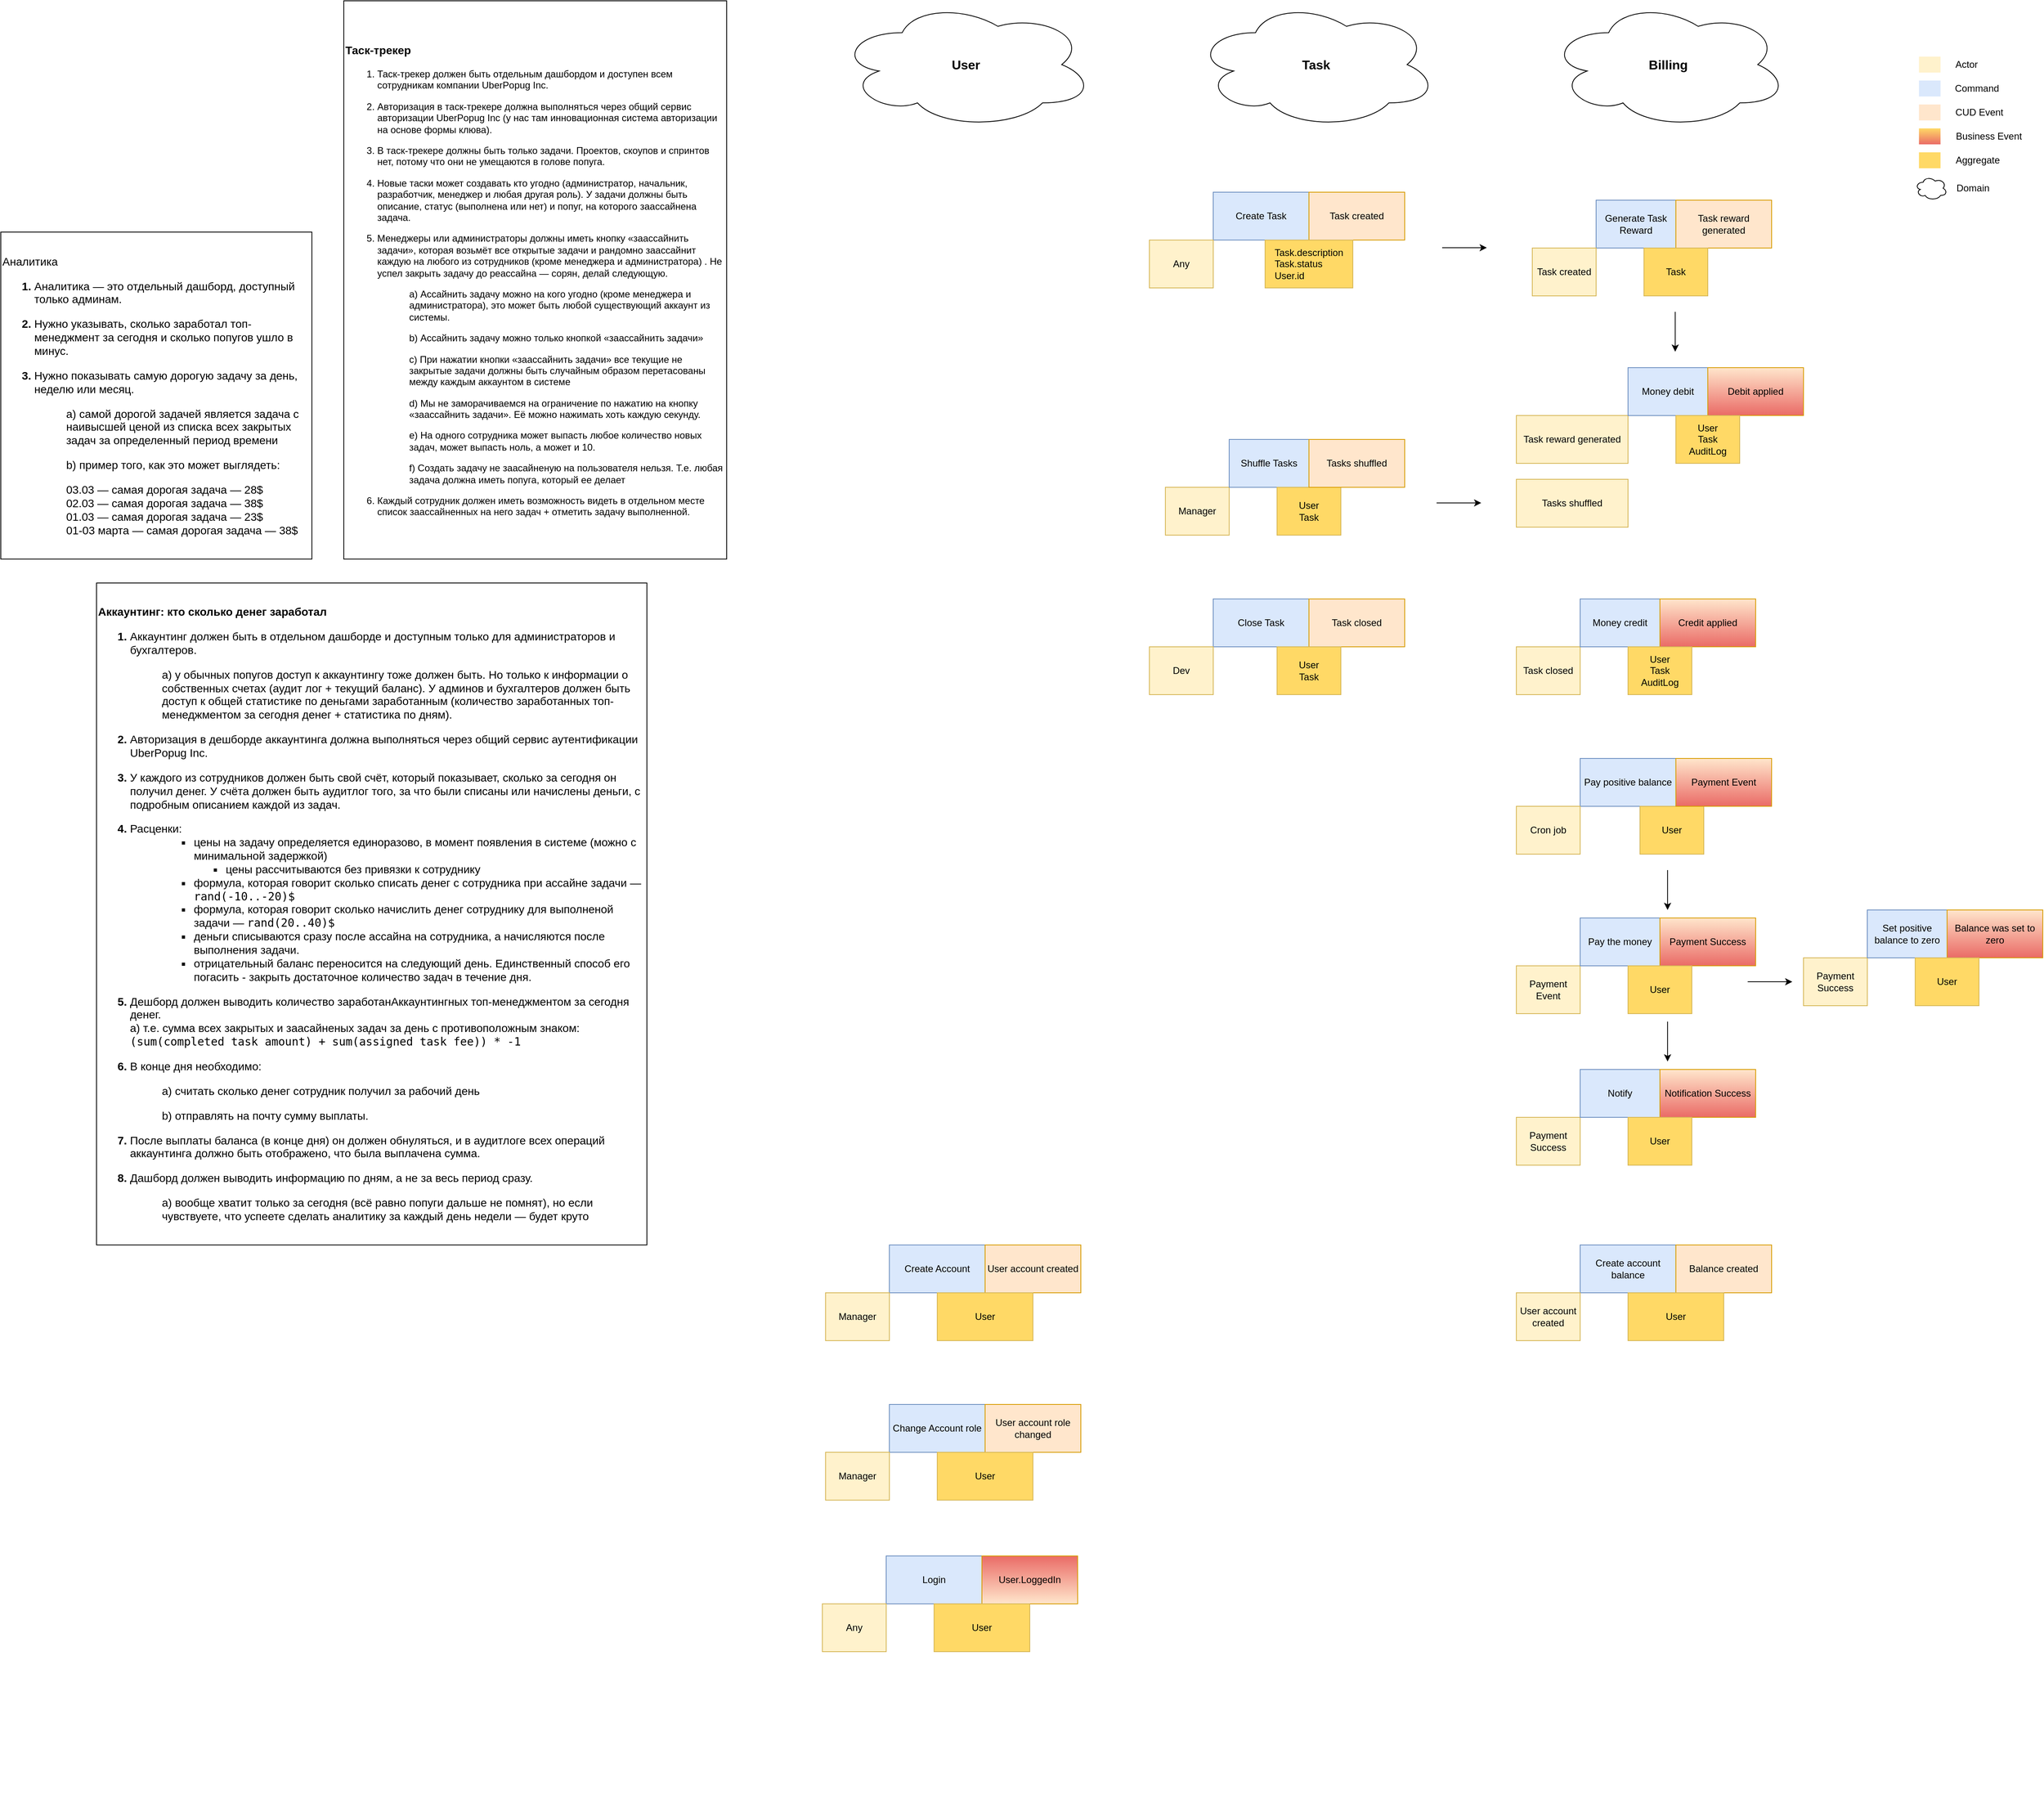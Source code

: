 <mxfile version="13.0.3" type="device" pages="3"><diagram id="mrEgkRtbGbcS-2s0_7GM" name="Event Storming"><mxGraphModel dx="3762" dy="2463" grid="1" gridSize="10" guides="1" tooltips="1" connect="1" arrows="1" fold="1" page="1" pageScale="1" pageWidth="850" pageHeight="1100" math="0" shadow="0"><root><mxCell id="0"/><mxCell id="1" parent="0"/><mxCell id="xi90VdaExX268lvxpW0K-1" value="&lt;h3 class=&quot;notion-h3&quot; style=&quot;font-size: 14px&quot;&gt;&lt;br&gt;&lt;/h3&gt;&lt;div&gt;&lt;br&gt;&lt;/div&gt;" style="text;html=1;align=center;verticalAlign=middle;resizable=0;points=[];autosize=1;" parent="1" vertex="1"><mxGeometry x="40" y="2100" width="20" height="60" as="geometry"/></mxCell><mxCell id="xi90VdaExX268lvxpW0K-3" value="&lt;h3 class=&quot;notion-h3&quot;&gt;Таск-трекер&lt;/h3&gt;&lt;ol class=&quot;notion-list notion-list-numbered&quot; start=&quot;1&quot;&gt;&lt;li&gt;Таск-трекер должен быть отдельным дашбордом и доступен всем сотрудникам компании UberPopug Inc.&lt;/li&gt; &lt;/ol&gt;&lt;ol class=&quot;notion-list notion-list-numbered&quot; start=&quot;2&quot;&gt;&lt;li&gt;Авторизация в таск-трекере должна выполняться через общий сервис авторизации UberPopug Inc (у нас там инновационная система авторизации на основе формы клюва).&lt;/li&gt; &lt;/ol&gt;&lt;ol class=&quot;notion-list notion-list-numbered&quot; start=&quot;3&quot;&gt;&lt;li&gt;В таск-трекере должны быть только задачи. Проектов, скоупов и спринтов нет, потому что они не умещаются в голове попуга.&lt;/li&gt; &lt;/ol&gt;&lt;ol class=&quot;notion-list notion-list-numbered&quot; start=&quot;4&quot;&gt;&lt;li&gt;Новые таски может создавать кто угодно (администратор, начальник, разработчик, менеджер и любая другая роль). У задачи должны быть описание, статус (выполнена или нет) и попуг, на которого заассайнена задача.&lt;/li&gt; &lt;/ol&gt;&lt;ol class=&quot;notion-list notion-list-numbered&quot; start=&quot;5&quot;&gt;&lt;li&gt;Менеджеры или администраторы должны иметь кнопку «заассайнить задачи», которая возьмёт все открытые задачи и рандомно заассайнит каждую на любого из сотрудников (кроме менеджера и администратора) . Не успел закрыть задачу до реассайна —&amp;nbsp;сорян, делай следующую.&lt;/li&gt; &lt;ol class=&quot;notion-list notion-list-numbered&quot;&gt;&lt;p class=&quot;notion-text&quot;&gt;a) Ассайнить задачу можно на кого угодно (кроме менеджера и администратора), это может быть любой существующий аккаунт из системы.&lt;/p&gt;&lt;p class=&quot;notion-text&quot;&gt;b) Ассайнить задачу можно только кнопкой «заассайнить задачи»&lt;/p&gt;&lt;p class=&quot;notion-text&quot;&gt;c) При нажатии кнопки «заассайнить задачи» все текущие не закрытые задачи должны быть случайным образом перетасованы между каждым аккаунтом в системе&lt;/p&gt;&lt;p class=&quot;notion-text&quot;&gt;d) Мы не заморачиваемся на ограничение по нажатию на кнопку «заассайнить задачи». Её можно нажимать хоть каждую секунду.&lt;/p&gt;&lt;p class=&quot;notion-text&quot;&gt;e) На одного сотрудника может выпасть любое количество новых задач, может выпасть ноль, а может и 10.&lt;/p&gt;&lt;p class=&quot;notion-text&quot;&gt;f) Создать задачу не заасайненую на пользователя нельзя. Т.е. любая задача должна иметь попуга, который ее делает&lt;/p&gt;&lt;/ol&gt;&lt;/ol&gt;&lt;ol class=&quot;notion-list notion-list-numbered&quot; start=&quot;6&quot;&gt;&lt;li&gt;Каждый сотрудник должен иметь возможность видеть в отдельном месте список заассайненных на него задач + отметить задачу выполненной.&lt;/li&gt;&lt;/ol&gt;" style="rounded=0;whiteSpace=wrap;html=1;align=left;" parent="1" vertex="1"><mxGeometry x="-480" y="-100" width="480" height="700" as="geometry"/></mxCell><mxCell id="xi90VdaExX268lvxpW0K-4" value="&lt;h3 class=&quot;notion-h3&quot;&gt;Аккаунтинг: кто сколько денег заработал&lt;/h3&gt;&lt;h3 class=&quot;notion-h3&quot;&gt;&lt;ol class=&quot;notion-list notion-list-numbered&quot; start=&quot;1&quot;&gt;&lt;li&gt;&lt;span style=&quot;font-weight: normal&quot;&gt;Аккаунтинг должен быть в отдельном дашборде и доступным только для администраторов и бухгалтеров.&lt;/span&gt;&lt;/li&gt; &lt;ol class=&quot;notion-list notion-list-numbered&quot;&gt;&lt;p class=&quot;notion-text&quot;&gt;&lt;span style=&quot;font-weight: normal&quot;&gt;a) у обычных попугов доступ к аккаунтингу тоже должен быть. Но только к информации о собственных счетах (аудит лог + текущий баланс). У админов и бухгалтеров должен быть доступ к общей статистике по деньгами заработанным (количество заработанных топ-менеджментом за сегодня денег + статистика по дням).&lt;/span&gt;&lt;/p&gt;&lt;/ol&gt;&lt;/ol&gt;&lt;ol class=&quot;notion-list notion-list-numbered&quot; start=&quot;2&quot;&gt;&lt;li&gt;&lt;span style=&quot;font-weight: normal&quot;&gt;Авторизация в дешборде аккаунтинга должна выполняться через общий сервис аутентификации UberPopug Inc.&lt;/span&gt;&lt;/li&gt; &lt;/ol&gt;&lt;ol class=&quot;notion-list notion-list-numbered&quot; start=&quot;3&quot;&gt;&lt;li&gt;&lt;span style=&quot;font-weight: normal&quot;&gt;У каждого из сотрудников должен быть свой счёт, который показывает, сколько за сегодня он получил денег. У счёта должен быть аудитлог того, за что были списаны или начислены деньги, с подробным описанием каждой из задач.&lt;/span&gt;&lt;/li&gt; &lt;/ol&gt;&lt;ol class=&quot;notion-list notion-list-numbered&quot; start=&quot;4&quot;&gt;&lt;li&gt;&lt;span style=&quot;font-weight: normal&quot;&gt;Расценки:&lt;/span&gt;&lt;/li&gt; &lt;ol class=&quot;notion-list notion-list-numbered&quot;&gt;&lt;ul class=&quot;notion-list notion-list-disc&quot;&gt;&lt;li&gt;&lt;span style=&quot;font-weight: normal&quot;&gt;цены на задачу определяется единоразово, в момент появления в системе (можно с минимальной задержкой)&lt;/span&gt;&lt;/li&gt; &lt;ul class=&quot;notion-list notion-list-disc&quot;&gt;&lt;li&gt;&lt;span style=&quot;font-weight: normal&quot;&gt;цены рассчитываются без привязки к сотруднику&lt;/span&gt;&lt;/li&gt; &lt;/ul&gt;&lt;/ul&gt;&lt;ul class=&quot;notion-list notion-list-disc&quot;&gt;&lt;li&gt;&lt;span style=&quot;font-weight: normal&quot;&gt;формула, которая говорит сколько списать денег с сотрудника при ассайне задачи — &lt;code class=&quot;notion-inline-code&quot;&gt;rand(-10..-20)$&lt;/code&gt;&lt;/span&gt;&lt;/li&gt; &lt;/ul&gt;&lt;ul class=&quot;notion-list notion-list-disc&quot;&gt;&lt;li&gt;&lt;span style=&quot;font-weight: normal&quot;&gt;формула, которая говорит сколько начислить денег сотруднику для выполненой задачи — &lt;code class=&quot;notion-inline-code&quot;&gt;rand(20..40)$&lt;/code&gt;&lt;/span&gt;&lt;/li&gt; &lt;/ul&gt;&lt;ul class=&quot;notion-list notion-list-disc&quot;&gt;&lt;li&gt;&lt;span style=&quot;font-weight: normal&quot;&gt;деньги списываются сразу после ассайна на сотрудника, а начисляются после выполнения задачи.&lt;/span&gt;&lt;/li&gt; &lt;/ul&gt;&lt;ul class=&quot;notion-list notion-list-disc&quot;&gt;&lt;li&gt;&lt;span style=&quot;font-weight: normal&quot;&gt;отрицательный баланс переносится на следующий день. Единственный способ его погасить - закрыть достаточное количество задач в течение дня.&lt;/span&gt;&lt;/li&gt; &lt;/ul&gt;&lt;/ol&gt;&lt;/ol&gt;&lt;ol class=&quot;notion-list notion-list-numbered&quot; start=&quot;5&quot;&gt;&lt;li&gt;&lt;span style=&quot;font-weight: normal&quot;&gt;Дешборд должен выводить количество заработан&lt;/span&gt;&lt;span style=&quot;font-weight: 400&quot;&gt;Аккаунтинг&lt;/span&gt;&lt;span style=&quot;font-weight: normal&quot;&gt;ных топ-менеджментом за сегодня денег.&lt;/span&gt;&lt;br&gt;&lt;span style=&quot;font-weight: normal&quot;&gt;a) т.е. сумма всех закрытых и заасайненых задач за день с противоположным знаком: &lt;/span&gt;&lt;code class=&quot;notion-inline-code&quot; style=&quot;font-weight: normal&quot;&gt;(sum(completed task amount) + sum(assigned task fee)) * -1&lt;/code&gt;&lt;/li&gt; &lt;/ol&gt;&lt;ol class=&quot;notion-list notion-list-numbered&quot; start=&quot;6&quot;&gt;&lt;li&gt;&lt;span style=&quot;font-weight: normal&quot;&gt;В конце дня необходимо:&lt;/span&gt;&lt;/li&gt; &lt;ol class=&quot;notion-list notion-list-numbered&quot;&gt;&lt;p class=&quot;notion-text&quot;&gt;&lt;span style=&quot;font-weight: normal&quot;&gt;a) считать сколько денег сотрудник получил за рабочий день&lt;/span&gt;&lt;/p&gt;&lt;p class=&quot;notion-text&quot;&gt;&lt;span style=&quot;font-weight: normal&quot;&gt;b) отправлять на почту сумму выплаты.&lt;/span&gt;&lt;/p&gt;&lt;/ol&gt;&lt;/ol&gt;&lt;ol class=&quot;notion-list notion-list-numbered&quot; start=&quot;7&quot;&gt;&lt;li&gt;&lt;span style=&quot;font-weight: normal&quot;&gt;После выплаты баланса (в конце дня) он должен обнуляться, и в аудитлоге всех операций аккаунтинга должно быть отображено, что была выплачена сумма.&lt;/span&gt;&lt;/li&gt; &lt;/ol&gt;&lt;ol class=&quot;notion-list notion-list-numbered&quot; start=&quot;8&quot;&gt;&lt;li&gt;&lt;span style=&quot;font-weight: normal&quot;&gt;Дашборд должен выводить информацию по дням, а не за весь период сразу.&lt;/span&gt;&lt;/li&gt; &lt;ol class=&quot;notion-list notion-list-numbered&quot;&gt;&lt;p class=&quot;notion-text&quot;&gt;&lt;span style=&quot;font-weight: normal&quot;&gt;a) вообще хватит только за сегодня (всё равно попуги дальше не помнят), но если чувствуете, что успеете сделать аналитику за каждый день недели — будет круто&lt;/span&gt;&lt;/p&gt;&lt;/ol&gt;&lt;/ol&gt;&lt;/h3&gt;" style="rounded=0;whiteSpace=wrap;html=1;align=left;" parent="1" vertex="1"><mxGeometry x="-790" y="630" width="690" height="830" as="geometry"/></mxCell><mxCell id="xi90VdaExX268lvxpW0K-5" value="&lt;h3 class=&quot;notion-h3&quot;&gt;&lt;span style=&quot;font-weight: normal&quot;&gt;Аналитика&lt;/span&gt;&lt;/h3&gt;&lt;h3 class=&quot;notion-h3&quot;&gt;&lt;ol class=&quot;notion-list notion-list-numbered&quot; start=&quot;1&quot;&gt;&lt;li&gt;&lt;span style=&quot;font-weight: normal&quot;&gt;Аналитика —&amp;nbsp;это отдельный дашборд, доступный только админам.&lt;/span&gt;&lt;/li&gt; &lt;/ol&gt;&lt;ol class=&quot;notion-list notion-list-numbered&quot; start=&quot;2&quot;&gt;&lt;li&gt;&lt;span style=&quot;font-weight: normal&quot;&gt;Нужно указывать, сколько заработал топ-менеджмент за сегодня и сколько попугов ушло в минус.&lt;/span&gt;&lt;/li&gt; &lt;/ol&gt;&lt;ol class=&quot;notion-list notion-list-numbered&quot; start=&quot;3&quot;&gt;&lt;li&gt;&lt;span style=&quot;font-weight: normal&quot;&gt;Нужно показывать самую дорогую задачу за день, неделю или месяц.&lt;/span&gt;&lt;/li&gt; &lt;ol class=&quot;notion-list notion-list-numbered&quot;&gt;&lt;p class=&quot;notion-text&quot;&gt;&lt;span style=&quot;font-weight: normal&quot;&gt;a) самой дорогой задачей является задача с наивысшей ценой из списка всех закрытых задач за определенный период времени&lt;/span&gt;&lt;/p&gt;&lt;p class=&quot;notion-text&quot;&gt;&lt;span style=&quot;font-weight: normal&quot;&gt;b) пример того, как это может выглядеть:&lt;/span&gt;&lt;/p&gt;&lt;p class=&quot;notion-text&quot;&gt;&lt;span style=&quot;font-weight: normal&quot;&gt;03.03 — самая дорогая задача — 28$&lt;br/&gt;02.03 — самая дорогая задача — 38$&lt;br/&gt;01.03 — самая дорогая задача — 23$&lt;br/&gt;01-03 марта — самая дорогая задача — 38$&lt;/span&gt;&lt;/p&gt;&lt;/ol&gt;&lt;/ol&gt;&lt;/h3&gt;" style="rounded=0;whiteSpace=wrap;html=1;align=left;" parent="1" vertex="1"><mxGeometry x="-910" y="190" width="390" height="410" as="geometry"/></mxCell><mxCell id="oEUG2gsQDFXqThbLeLWk-2" value="&lt;font style=&quot;font-size: 16px&quot;&gt;&lt;b&gt;Task&lt;/b&gt;&lt;/font&gt;" style="ellipse;shape=cloud;whiteSpace=wrap;html=1;" parent="1" vertex="1"><mxGeometry x="587" y="-100" width="304" height="160" as="geometry"/></mxCell><mxCell id="oEUG2gsQDFXqThbLeLWk-4" value="&lt;font style=&quot;font-size: 16px&quot;&gt;&lt;b&gt;User&lt;/b&gt;&lt;/font&gt;" style="ellipse;shape=cloud;whiteSpace=wrap;html=1;" parent="1" vertex="1"><mxGeometry x="140" y="-100" width="320" height="160" as="geometry"/></mxCell><mxCell id="oEUG2gsQDFXqThbLeLWk-9" value="&lt;font style=&quot;font-size: 16px&quot;&gt;&lt;b&gt;Billing&lt;/b&gt;&lt;/font&gt;" style="ellipse;shape=cloud;whiteSpace=wrap;html=1;" parent="1" vertex="1"><mxGeometry x="1031" y="-100" width="299" height="160" as="geometry"/></mxCell><mxCell id="oEUG2gsQDFXqThbLeLWk-39" value="" style="group" parent="1" vertex="1" connectable="0"><mxGeometry x="1490" y="-30" width="141.63" height="180" as="geometry"/></mxCell><mxCell id="8sX04JE7Qs7sDH1D6LrF-9" value="Aggregate" style="text;html=1;align=center;verticalAlign=middle;resizable=0;points=[];autosize=1;" parent="oEUG2gsQDFXqThbLeLWk-39" vertex="1"><mxGeometry x="43" y="120" width="70" height="20" as="geometry"/></mxCell><mxCell id="8sX04JE7Qs7sDH1D6LrF-4" value="" style="rounded=0;whiteSpace=wrap;html=1;fillColor=#FFD966;strokeColor=none;" parent="oEUG2gsQDFXqThbLeLWk-39" vertex="1"><mxGeometry x="4.75" y="120" width="27" height="20" as="geometry"/></mxCell><mxCell id="8sX04JE7Qs7sDH1D6LrF-1" value="" style="rounded=0;whiteSpace=wrap;html=1;fillColor=#fff2cc;strokeColor=none;" parent="oEUG2gsQDFXqThbLeLWk-39" vertex="1"><mxGeometry x="4.75" width="27" height="20" as="geometry"/></mxCell><mxCell id="8sX04JE7Qs7sDH1D6LrF-2" value="" style="rounded=0;whiteSpace=wrap;html=1;fillColor=#dae8fc;strokeColor=none;" parent="oEUG2gsQDFXqThbLeLWk-39" vertex="1"><mxGeometry x="4.75" y="30" width="27" height="20" as="geometry"/></mxCell><mxCell id="8sX04JE7Qs7sDH1D6LrF-3" value="" style="rounded=0;whiteSpace=wrap;html=1;fillColor=#ffe6cc;strokeColor=none;" parent="oEUG2gsQDFXqThbLeLWk-39" vertex="1"><mxGeometry x="4.75" y="60" width="27" height="20" as="geometry"/></mxCell><mxCell id="8sX04JE7Qs7sDH1D6LrF-6" value="Actor" style="text;html=1;align=center;verticalAlign=middle;resizable=0;points=[];autosize=1;" parent="oEUG2gsQDFXqThbLeLWk-39" vertex="1"><mxGeometry x="43.63" width="40" height="20" as="geometry"/></mxCell><mxCell id="8sX04JE7Qs7sDH1D6LrF-7" value="Command" style="text;html=1;align=center;verticalAlign=middle;resizable=0;points=[];autosize=1;" parent="oEUG2gsQDFXqThbLeLWk-39" vertex="1"><mxGeometry x="41.63" y="30" width="70" height="20" as="geometry"/></mxCell><mxCell id="8sX04JE7Qs7sDH1D6LrF-8" value="CUD Event" style="text;html=1;align=center;verticalAlign=middle;resizable=0;points=[];autosize=1;" parent="oEUG2gsQDFXqThbLeLWk-39" vertex="1"><mxGeometry x="40" y="60" width="80" height="20" as="geometry"/></mxCell><mxCell id="oEUG2gsQDFXqThbLeLWk-34" value="" style="rounded=0;whiteSpace=wrap;html=1;fillColor=#FFD966;strokeColor=none;gradientColor=#EA6B66;" parent="oEUG2gsQDFXqThbLeLWk-39" vertex="1"><mxGeometry x="4.75" y="90" width="27" height="20" as="geometry"/></mxCell><mxCell id="oEUG2gsQDFXqThbLeLWk-35" value="Business Event" style="text;html=1;align=center;verticalAlign=middle;resizable=0;points=[];autosize=1;" parent="oEUG2gsQDFXqThbLeLWk-39" vertex="1"><mxGeometry x="41.63" y="90" width="100" height="20" as="geometry"/></mxCell><mxCell id="oEUG2gsQDFXqThbLeLWk-37" value="" style="ellipse;shape=cloud;whiteSpace=wrap;html=1;strokeColor=#000000;fillColor=#ffffff;gradientColor=none;" parent="oEUG2gsQDFXqThbLeLWk-39" vertex="1"><mxGeometry y="150" width="40" height="30" as="geometry"/></mxCell><mxCell id="oEUG2gsQDFXqThbLeLWk-38" value="Domain" style="text;html=1;align=center;verticalAlign=middle;resizable=0;points=[];autosize=1;" parent="oEUG2gsQDFXqThbLeLWk-39" vertex="1"><mxGeometry x="41.63" y="155" width="60" height="20" as="geometry"/></mxCell><mxCell id="2x5-v0Oq0aScOKK5ILJU-22" value="Task reward generated" style="rounded=0;whiteSpace=wrap;html=1;fillColor=#fff2cc;strokeColor=#d6b656;" parent="1" vertex="1"><mxGeometry x="990" y="420" width="140" height="60" as="geometry"/></mxCell><mxCell id="2x5-v0Oq0aScOKK5ILJU-23" value="Money debit" style="rounded=0;whiteSpace=wrap;html=1;fillColor=#dae8fc;strokeColor=#6c8ebf;" parent="1" vertex="1"><mxGeometry x="1130" y="360" width="100" height="60" as="geometry"/></mxCell><mxCell id="2x5-v0Oq0aScOKK5ILJU-24" value="Debit applied" style="rounded=0;whiteSpace=wrap;html=1;fillColor=#ffe6cc;strokeColor=#d79b00;gradientColor=#EA6B66;" parent="1" vertex="1"><mxGeometry x="1230" y="360" width="120" height="60" as="geometry"/></mxCell><mxCell id="2x5-v0Oq0aScOKK5ILJU-25" value="User&lt;br&gt;Task&lt;br&gt;AuditLog" style="rounded=0;whiteSpace=wrap;html=1;fillColor=#FFD966;strokeColor=#d6b656;" parent="1" vertex="1"><mxGeometry x="1190" y="420" width="80" height="60" as="geometry"/></mxCell><mxCell id="oEUG2gsQDFXqThbLeLWk-24" value="" style="endArrow=classic;html=1;" parent="1" edge="1"><mxGeometry width="50" height="50" relative="1" as="geometry"><mxPoint x="1189.17" y="290" as="sourcePoint"/><mxPoint x="1189.17" y="340" as="targetPoint"/></mxGeometry></mxCell><mxCell id="oEUG2gsQDFXqThbLeLWk-28" value="" style="endArrow=classic;html=1;" parent="1" edge="1"><mxGeometry width="50" height="50" relative="1" as="geometry"><mxPoint x="897" y="209.58" as="sourcePoint"/><mxPoint x="953" y="209.58" as="targetPoint"/></mxGeometry></mxCell><mxCell id="oEUG2gsQDFXqThbLeLWk-29" value="Tasks shuffled" style="rounded=0;whiteSpace=wrap;html=1;fillColor=#fff2cc;strokeColor=#d6b656;" parent="1" vertex="1"><mxGeometry x="990" y="500" width="140" height="60" as="geometry"/></mxCell><mxCell id="oEUG2gsQDFXqThbLeLWk-30" value="" style="group" parent="1" vertex="1" connectable="0"><mxGeometry x="990" y="850" width="320" height="120" as="geometry"/></mxCell><mxCell id="2x5-v0Oq0aScOKK5ILJU-47" value="Pay positive balance" style="rounded=0;whiteSpace=wrap;html=1;fillColor=#dae8fc;strokeColor=#6c8ebf;" parent="oEUG2gsQDFXqThbLeLWk-30" vertex="1"><mxGeometry x="80" width="120" height="60" as="geometry"/></mxCell><mxCell id="2x5-v0Oq0aScOKK5ILJU-48" value="Cron job" style="rounded=0;whiteSpace=wrap;html=1;fillColor=#fff2cc;strokeColor=#d6b656;" parent="oEUG2gsQDFXqThbLeLWk-30" vertex="1"><mxGeometry y="60" width="80" height="60" as="geometry"/></mxCell><mxCell id="2x5-v0Oq0aScOKK5ILJU-49" value="User" style="rounded=0;whiteSpace=wrap;html=1;fillColor=#FFD966;strokeColor=#d6b656;" parent="oEUG2gsQDFXqThbLeLWk-30" vertex="1"><mxGeometry x="155" y="60" width="80" height="60" as="geometry"/></mxCell><mxCell id="2x5-v0Oq0aScOKK5ILJU-50" value="Payment Event" style="rounded=0;whiteSpace=wrap;html=1;fillColor=#ffe6cc;strokeColor=#d79b00;gradientColor=#EA6B66;" parent="oEUG2gsQDFXqThbLeLWk-30" vertex="1"><mxGeometry x="200" width="120" height="60" as="geometry"/></mxCell><mxCell id="oEUG2gsQDFXqThbLeLWk-31" value="" style="endArrow=classic;html=1;" parent="1" edge="1"><mxGeometry width="50" height="50" relative="1" as="geometry"><mxPoint x="1179.58" y="990" as="sourcePoint"/><mxPoint x="1179.58" y="1040" as="targetPoint"/></mxGeometry></mxCell><mxCell id="oEUG2gsQDFXqThbLeLWk-32" value="" style="endArrow=classic;html=1;" parent="1" edge="1"><mxGeometry width="50" height="50" relative="1" as="geometry"><mxPoint x="1179.58" y="1180" as="sourcePoint"/><mxPoint x="1179.58" y="1230" as="targetPoint"/></mxGeometry></mxCell><mxCell id="oEUG2gsQDFXqThbLeLWk-33" value="" style="endArrow=classic;html=1;" parent="1" edge="1"><mxGeometry width="50" height="50" relative="1" as="geometry"><mxPoint x="890" y="529.58" as="sourcePoint"/><mxPoint x="946" y="529.58" as="targetPoint"/></mxGeometry></mxCell><mxCell id="-KHfcjbK3QKr5Xy3ll_w-5" value="" style="group" parent="1" vertex="1" connectable="0"><mxGeometry x="530" y="140" width="320" height="120" as="geometry"/></mxCell><mxCell id="oEUG2gsQDFXqThbLeLWk-18" value="Create Task" style="rounded=0;whiteSpace=wrap;html=1;fillColor=#dae8fc;strokeColor=#6c8ebf;" parent="-KHfcjbK3QKr5Xy3ll_w-5" vertex="1"><mxGeometry x="80" width="120" height="60" as="geometry"/></mxCell><mxCell id="oEUG2gsQDFXqThbLeLWk-19" value="Task created" style="rounded=0;whiteSpace=wrap;html=1;fillColor=#ffe6cc;strokeColor=#d79b00;" parent="-KHfcjbK3QKr5Xy3ll_w-5" vertex="1"><mxGeometry x="200" width="120" height="60" as="geometry"/></mxCell><mxCell id="oEUG2gsQDFXqThbLeLWk-20" value="&lt;div style=&quot;text-align: justify&quot;&gt;&lt;span&gt;Task.description&lt;/span&gt;&lt;/div&gt;&lt;div style=&quot;text-align: justify&quot;&gt;&lt;span&gt;Task.status&lt;/span&gt;&lt;/div&gt;&lt;div style=&quot;text-align: justify&quot;&gt;&lt;span&gt;User.id&lt;/span&gt;&lt;/div&gt;" style="rounded=0;whiteSpace=wrap;html=1;fillColor=#FFD966;strokeColor=#d6b656;align=center;" parent="-KHfcjbK3QKr5Xy3ll_w-5" vertex="1"><mxGeometry x="145" y="60" width="110" height="60" as="geometry"/></mxCell><mxCell id="oEUG2gsQDFXqThbLeLWk-21" value="Any" style="rounded=0;whiteSpace=wrap;html=1;fillColor=#fff2cc;strokeColor=#d6b656;" parent="-KHfcjbK3QKr5Xy3ll_w-5" vertex="1"><mxGeometry y="60" width="80" height="60" as="geometry"/></mxCell><mxCell id="-KHfcjbK3QKr5Xy3ll_w-6" value="" style="group" parent="1" vertex="1" connectable="0"><mxGeometry x="1010" y="150" width="300" height="120" as="geometry"/></mxCell><mxCell id="2x5-v0Oq0aScOKK5ILJU-13" value="Generate Task Reward" style="rounded=0;whiteSpace=wrap;html=1;fillColor=#dae8fc;strokeColor=#6c8ebf;" parent="-KHfcjbK3QKr5Xy3ll_w-6" vertex="1"><mxGeometry x="80" width="100" height="60" as="geometry"/></mxCell><mxCell id="2x5-v0Oq0aScOKK5ILJU-15" value="Task reward generated" style="rounded=0;whiteSpace=wrap;html=1;fillColor=#ffe6cc;strokeColor=#d79b00;" parent="-KHfcjbK3QKr5Xy3ll_w-6" vertex="1"><mxGeometry x="180" width="120" height="60" as="geometry"/></mxCell><mxCell id="2x5-v0Oq0aScOKK5ILJU-16" value="Task" style="rounded=0;whiteSpace=wrap;html=1;fillColor=#FFD966;strokeColor=#d6b656;" parent="-KHfcjbK3QKr5Xy3ll_w-6" vertex="1"><mxGeometry x="140" y="60" width="80" height="60" as="geometry"/></mxCell><mxCell id="2x5-v0Oq0aScOKK5ILJU-32" value="Task created" style="rounded=0;whiteSpace=wrap;html=1;fillColor=#fff2cc;strokeColor=#d6b656;" parent="-KHfcjbK3QKr5Xy3ll_w-6" vertex="1"><mxGeometry y="60" width="80" height="60" as="geometry"/></mxCell><mxCell id="-KHfcjbK3QKr5Xy3ll_w-8" value="" style="group" parent="1" vertex="1" connectable="0"><mxGeometry x="550" y="450" width="300" height="120" as="geometry"/></mxCell><mxCell id="2x5-v0Oq0aScOKK5ILJU-34" value="Manager" style="rounded=0;whiteSpace=wrap;html=1;fillColor=#fff2cc;strokeColor=#d6b656;" parent="-KHfcjbK3QKr5Xy3ll_w-8" vertex="1"><mxGeometry y="60" width="80" height="60" as="geometry"/></mxCell><mxCell id="2x5-v0Oq0aScOKK5ILJU-35" value="Shuffle Tasks" style="rounded=0;whiteSpace=wrap;html=1;fillColor=#dae8fc;strokeColor=#6c8ebf;" parent="-KHfcjbK3QKr5Xy3ll_w-8" vertex="1"><mxGeometry x="80" width="100" height="60" as="geometry"/></mxCell><mxCell id="2x5-v0Oq0aScOKK5ILJU-36" value="User&lt;br&gt;Task" style="rounded=0;whiteSpace=wrap;html=1;fillColor=#FFD966;strokeColor=#d6b656;" parent="-KHfcjbK3QKr5Xy3ll_w-8" vertex="1"><mxGeometry x="140" y="60" width="80" height="60" as="geometry"/></mxCell><mxCell id="2x5-v0Oq0aScOKK5ILJU-37" value="Tasks shuffled" style="rounded=0;whiteSpace=wrap;html=1;fillColor=#ffe6cc;strokeColor=#d79b00;" parent="-KHfcjbK3QKr5Xy3ll_w-8" vertex="1"><mxGeometry x="180" width="120" height="60" as="geometry"/></mxCell><mxCell id="-KHfcjbK3QKr5Xy3ll_w-9" value="" style="group" parent="1" vertex="1" connectable="0"><mxGeometry x="530" y="650" width="320" height="120" as="geometry"/></mxCell><mxCell id="2x5-v0Oq0aScOKK5ILJU-9" value="Close Task" style="rounded=0;whiteSpace=wrap;html=1;fillColor=#dae8fc;strokeColor=#6c8ebf;" parent="-KHfcjbK3QKr5Xy3ll_w-9" vertex="1"><mxGeometry x="80" width="120" height="60" as="geometry"/></mxCell><mxCell id="2x5-v0Oq0aScOKK5ILJU-11" value="Task closed" style="rounded=0;whiteSpace=wrap;html=1;fillColor=#ffe6cc;strokeColor=#d79b00;" parent="-KHfcjbK3QKr5Xy3ll_w-9" vertex="1"><mxGeometry x="200" width="120" height="60" as="geometry"/></mxCell><mxCell id="2x5-v0Oq0aScOKK5ILJU-44" value="Dev" style="rounded=0;whiteSpace=wrap;html=1;fillColor=#fff2cc;strokeColor=#d6b656;" parent="-KHfcjbK3QKr5Xy3ll_w-9" vertex="1"><mxGeometry y="60" width="80" height="60" as="geometry"/></mxCell><mxCell id="2x5-v0Oq0aScOKK5ILJU-45" value="User&lt;br&gt;Task" style="rounded=0;whiteSpace=wrap;html=1;fillColor=#FFD966;strokeColor=#d6b656;" parent="-KHfcjbK3QKr5Xy3ll_w-9" vertex="1"><mxGeometry x="160" y="60" width="80" height="60" as="geometry"/></mxCell><mxCell id="-KHfcjbK3QKr5Xy3ll_w-10" value="" style="group" parent="1" vertex="1" connectable="0"><mxGeometry x="990" y="650" width="300" height="120" as="geometry"/></mxCell><mxCell id="2x5-v0Oq0aScOKK5ILJU-20" value="Task closed" style="rounded=0;whiteSpace=wrap;html=1;fillColor=#fff2cc;strokeColor=#d6b656;" parent="-KHfcjbK3QKr5Xy3ll_w-10" vertex="1"><mxGeometry y="60" width="80" height="60" as="geometry"/></mxCell><mxCell id="2x5-v0Oq0aScOKK5ILJU-21" value="Money credit" style="rounded=0;whiteSpace=wrap;html=1;fillColor=#dae8fc;strokeColor=#6c8ebf;" parent="-KHfcjbK3QKr5Xy3ll_w-10" vertex="1"><mxGeometry x="80" width="100" height="60" as="geometry"/></mxCell><mxCell id="2x5-v0Oq0aScOKK5ILJU-26" value="Credit applied" style="rounded=0;whiteSpace=wrap;html=1;fillColor=#ffe6cc;strokeColor=#d79b00;gradientColor=#EA6B66;" parent="-KHfcjbK3QKr5Xy3ll_w-10" vertex="1"><mxGeometry x="180" width="120" height="60" as="geometry"/></mxCell><mxCell id="2x5-v0Oq0aScOKK5ILJU-27" value="User&lt;br&gt;Task&lt;br&gt;AuditLog" style="rounded=0;whiteSpace=wrap;html=1;fillColor=#FFD966;strokeColor=#d6b656;" parent="-KHfcjbK3QKr5Xy3ll_w-10" vertex="1"><mxGeometry x="140" y="60" width="80" height="60" as="geometry"/></mxCell><mxCell id="-KHfcjbK3QKr5Xy3ll_w-11" value="" style="group" parent="1" vertex="1" connectable="0"><mxGeometry x="990" y="1050" width="300" height="120" as="geometry"/></mxCell><mxCell id="2x5-v0Oq0aScOKK5ILJU-52" value="Payment Event" style="rounded=0;whiteSpace=wrap;html=1;fillColor=#fff2cc;strokeColor=#d6b656;" parent="-KHfcjbK3QKr5Xy3ll_w-11" vertex="1"><mxGeometry y="60" width="80" height="60" as="geometry"/></mxCell><mxCell id="2x5-v0Oq0aScOKK5ILJU-53" value="Pay the money" style="rounded=0;whiteSpace=wrap;html=1;fillColor=#dae8fc;strokeColor=#6c8ebf;" parent="-KHfcjbK3QKr5Xy3ll_w-11" vertex="1"><mxGeometry x="80" width="100" height="60" as="geometry"/></mxCell><mxCell id="2x5-v0Oq0aScOKK5ILJU-54" value="Payment Success" style="rounded=0;whiteSpace=wrap;html=1;fillColor=#ffe6cc;strokeColor=#d79b00;gradientColor=#EA6B66;" parent="-KHfcjbK3QKr5Xy3ll_w-11" vertex="1"><mxGeometry x="180" width="120" height="60" as="geometry"/></mxCell><mxCell id="2x5-v0Oq0aScOKK5ILJU-55" value="User" style="rounded=0;whiteSpace=wrap;html=1;fillColor=#FFD966;strokeColor=#d6b656;" parent="-KHfcjbK3QKr5Xy3ll_w-11" vertex="1"><mxGeometry x="140" y="60" width="80" height="60" as="geometry"/></mxCell><mxCell id="-KHfcjbK3QKr5Xy3ll_w-12" value="" style="group" parent="1" vertex="1" connectable="0"><mxGeometry x="990" y="1240" width="300" height="120" as="geometry"/></mxCell><mxCell id="2x5-v0Oq0aScOKK5ILJU-56" value="Payment Success" style="rounded=0;whiteSpace=wrap;html=1;fillColor=#fff2cc;strokeColor=#d6b656;" parent="-KHfcjbK3QKr5Xy3ll_w-12" vertex="1"><mxGeometry y="60" width="80" height="60" as="geometry"/></mxCell><mxCell id="2x5-v0Oq0aScOKK5ILJU-57" value="Notify" style="rounded=0;whiteSpace=wrap;html=1;fillColor=#dae8fc;strokeColor=#6c8ebf;" parent="-KHfcjbK3QKr5Xy3ll_w-12" vertex="1"><mxGeometry x="80" width="100" height="60" as="geometry"/></mxCell><mxCell id="2x5-v0Oq0aScOKK5ILJU-58" value="Notification Success" style="rounded=0;whiteSpace=wrap;html=1;fillColor=#ffe6cc;strokeColor=#d79b00;gradientColor=#EA6B66;" parent="-KHfcjbK3QKr5Xy3ll_w-12" vertex="1"><mxGeometry x="180" width="120" height="60" as="geometry"/></mxCell><mxCell id="2x5-v0Oq0aScOKK5ILJU-59" value="User" style="rounded=0;whiteSpace=wrap;html=1;fillColor=#FFD966;strokeColor=#d6b656;" parent="-KHfcjbK3QKr5Xy3ll_w-12" vertex="1"><mxGeometry x="140" y="60" width="80" height="60" as="geometry"/></mxCell><mxCell id="0WawIvSkk_CLxgAwf3E9-1" value="" style="group" parent="1" vertex="1" connectable="0"><mxGeometry x="1350" y="1040" width="300" height="120" as="geometry"/></mxCell><mxCell id="0WawIvSkk_CLxgAwf3E9-2" value="Payment Success" style="rounded=0;whiteSpace=wrap;html=1;fillColor=#fff2cc;strokeColor=#d6b656;" parent="0WawIvSkk_CLxgAwf3E9-1" vertex="1"><mxGeometry y="60" width="80" height="60" as="geometry"/></mxCell><mxCell id="0WawIvSkk_CLxgAwf3E9-3" value="Set positive balance to zero" style="rounded=0;whiteSpace=wrap;html=1;fillColor=#dae8fc;strokeColor=#6c8ebf;" parent="0WawIvSkk_CLxgAwf3E9-1" vertex="1"><mxGeometry x="80" width="100" height="60" as="geometry"/></mxCell><mxCell id="0WawIvSkk_CLxgAwf3E9-4" value="Balance was set to zero" style="rounded=0;whiteSpace=wrap;html=1;fillColor=#ffe6cc;strokeColor=#d79b00;gradientColor=#EA6B66;" parent="0WawIvSkk_CLxgAwf3E9-1" vertex="1"><mxGeometry x="180" width="120" height="60" as="geometry"/></mxCell><mxCell id="0WawIvSkk_CLxgAwf3E9-5" value="User" style="rounded=0;whiteSpace=wrap;html=1;fillColor=#FFD966;strokeColor=#d6b656;" parent="0WawIvSkk_CLxgAwf3E9-1" vertex="1"><mxGeometry x="140" y="60" width="80" height="60" as="geometry"/></mxCell><mxCell id="0WawIvSkk_CLxgAwf3E9-6" value="" style="endArrow=classic;html=1;" parent="1" edge="1"><mxGeometry width="50" height="50" relative="1" as="geometry"><mxPoint x="1280" y="1130" as="sourcePoint"/><mxPoint x="1336" y="1130" as="targetPoint"/></mxGeometry></mxCell><mxCell id="-KHfcjbK3QKr5Xy3ll_w-1" value="" style="group" parent="1" vertex="1" connectable="0"><mxGeometry x="124" y="1660" width="320" height="120" as="geometry"/></mxCell><mxCell id="2_6cWcgbw6q3o3ejI9-H-1" value="Change Account role" style="rounded=0;whiteSpace=wrap;html=1;fillColor=#dae8fc;strokeColor=#6c8ebf;" parent="-KHfcjbK3QKr5Xy3ll_w-1" vertex="1"><mxGeometry x="80" width="120" height="60" as="geometry"/></mxCell><mxCell id="2_6cWcgbw6q3o3ejI9-H-2" value="User account role changed" style="rounded=0;whiteSpace=wrap;html=1;fillColor=#ffe6cc;strokeColor=#d79b00;" parent="-KHfcjbK3QKr5Xy3ll_w-1" vertex="1"><mxGeometry x="200" width="120" height="60" as="geometry"/></mxCell><mxCell id="2_6cWcgbw6q3o3ejI9-H-3" value="&lt;div style=&quot;text-align: left&quot;&gt;User&lt;/div&gt;" style="rounded=0;whiteSpace=wrap;html=1;fillColor=#FFD966;strokeColor=#d6b656;" parent="-KHfcjbK3QKr5Xy3ll_w-1" vertex="1"><mxGeometry x="140" y="60" width="120" height="60" as="geometry"/></mxCell><mxCell id="2_6cWcgbw6q3o3ejI9-H-4" value="Manager" style="rounded=0;whiteSpace=wrap;html=1;fillColor=#fff2cc;strokeColor=#d6b656;" parent="-KHfcjbK3QKr5Xy3ll_w-1" vertex="1"><mxGeometry y="60" width="80" height="60" as="geometry"/></mxCell><mxCell id="-KHfcjbK3QKr5Xy3ll_w-2" value="" style="group" parent="1" vertex="1" connectable="0"><mxGeometry x="120" y="1850" width="320" height="120" as="geometry"/></mxCell><mxCell id="oEUG2gsQDFXqThbLeLWk-5" value="Login" style="rounded=0;whiteSpace=wrap;html=1;fillColor=#dae8fc;strokeColor=#6c8ebf;" parent="-KHfcjbK3QKr5Xy3ll_w-2" vertex="1"><mxGeometry x="80" width="120" height="60" as="geometry"/></mxCell><mxCell id="oEUG2gsQDFXqThbLeLWk-6" value="User.LoggedIn" style="rounded=0;whiteSpace=wrap;html=1;fillColor=#ffe6cc;strokeColor=#d79b00;gradientColor=#EA6B66;gradientDirection=north;" parent="-KHfcjbK3QKr5Xy3ll_w-2" vertex="1"><mxGeometry x="200" width="120" height="60" as="geometry"/></mxCell><mxCell id="oEUG2gsQDFXqThbLeLWk-7" value="&lt;div style=&quot;text-align: left&quot;&gt;User&lt;/div&gt;" style="rounded=0;whiteSpace=wrap;html=1;fillColor=#FFD966;strokeColor=#d6b656;" parent="-KHfcjbK3QKr5Xy3ll_w-2" vertex="1"><mxGeometry x="140" y="60" width="120" height="60" as="geometry"/></mxCell><mxCell id="oEUG2gsQDFXqThbLeLWk-8" value="Any" style="rounded=0;whiteSpace=wrap;html=1;fillColor=#fff2cc;strokeColor=#d6b656;" parent="-KHfcjbK3QKr5Xy3ll_w-2" vertex="1"><mxGeometry y="60" width="80" height="60" as="geometry"/></mxCell><mxCell id="-KHfcjbK3QKr5Xy3ll_w-3" value="" style="group" parent="1" vertex="1" connectable="0"><mxGeometry x="124" y="1460" width="320" height="120" as="geometry"/></mxCell><mxCell id="hJyXb8SvXgLCzgZCB78Y-1" value="Create Account" style="rounded=0;whiteSpace=wrap;html=1;fillColor=#dae8fc;strokeColor=#6c8ebf;" parent="-KHfcjbK3QKr5Xy3ll_w-3" vertex="1"><mxGeometry x="80" width="120" height="60" as="geometry"/></mxCell><mxCell id="hJyXb8SvXgLCzgZCB78Y-2" value="User account created" style="rounded=0;whiteSpace=wrap;html=1;fillColor=#ffe6cc;strokeColor=#d79b00;" parent="-KHfcjbK3QKr5Xy3ll_w-3" vertex="1"><mxGeometry x="200" width="120" height="60" as="geometry"/></mxCell><mxCell id="hJyXb8SvXgLCzgZCB78Y-3" value="&lt;div style=&quot;text-align: left&quot;&gt;User&lt;/div&gt;" style="rounded=0;whiteSpace=wrap;html=1;fillColor=#FFD966;strokeColor=#d6b656;" parent="-KHfcjbK3QKr5Xy3ll_w-3" vertex="1"><mxGeometry x="140" y="60" width="120" height="60" as="geometry"/></mxCell><mxCell id="hJyXb8SvXgLCzgZCB78Y-4" value="Manager" style="rounded=0;whiteSpace=wrap;html=1;fillColor=#fff2cc;strokeColor=#d6b656;" parent="-KHfcjbK3QKr5Xy3ll_w-3" vertex="1"><mxGeometry y="60" width="80" height="60" as="geometry"/></mxCell><mxCell id="-KHfcjbK3QKr5Xy3ll_w-4" value="" style="group" parent="1" vertex="1" connectable="0"><mxGeometry x="990" y="1460" width="320" height="120" as="geometry"/></mxCell><mxCell id="2_6cWcgbw6q3o3ejI9-H-5" value="Create account balance" style="rounded=0;whiteSpace=wrap;html=1;fillColor=#dae8fc;strokeColor=#6c8ebf;" parent="-KHfcjbK3QKr5Xy3ll_w-4" vertex="1"><mxGeometry x="80" width="120" height="60" as="geometry"/></mxCell><mxCell id="2_6cWcgbw6q3o3ejI9-H-6" value="Balance created" style="rounded=0;whiteSpace=wrap;html=1;fillColor=#ffe6cc;strokeColor=#d79b00;" parent="-KHfcjbK3QKr5Xy3ll_w-4" vertex="1"><mxGeometry x="200" width="120" height="60" as="geometry"/></mxCell><mxCell id="2_6cWcgbw6q3o3ejI9-H-7" value="&lt;div style=&quot;text-align: left&quot;&gt;User&lt;/div&gt;" style="rounded=0;whiteSpace=wrap;html=1;fillColor=#FFD966;strokeColor=#d6b656;" parent="-KHfcjbK3QKr5Xy3ll_w-4" vertex="1"><mxGeometry x="140" y="60" width="120" height="60" as="geometry"/></mxCell><mxCell id="2_6cWcgbw6q3o3ejI9-H-8" value="User account created" style="rounded=0;whiteSpace=wrap;html=1;fillColor=#fff2cc;strokeColor=#d6b656;" parent="-KHfcjbK3QKr5Xy3ll_w-4" vertex="1"><mxGeometry y="60" width="80" height="60" as="geometry"/></mxCell></root></mxGraphModel></diagram><diagram name="Data Model &amp; CUD events" id="PiCNTwexCItsDbd6eR9X"><mxGraphModel dx="2568" dy="1136" grid="1" gridSize="10" guides="1" tooltips="1" connect="1" arrows="1" fold="1" page="1" pageScale="1" pageWidth="850" pageHeight="1100" math="0" shadow="0"><root><mxCell id="e33CkN5c8VNeROo4Szo3-0"/><mxCell id="e33CkN5c8VNeROo4Szo3-1" parent="e33CkN5c8VNeROo4Szo3-0"/><mxCell id="e33CkN5c8VNeROo4Szo3-2" value="" style="group" vertex="1" connectable="0" parent="e33CkN5c8VNeROo4Szo3-1"><mxGeometry x="235" y="800" width="480" height="230" as="geometry"/></mxCell><mxCell id="e33CkN5c8VNeROo4Szo3-3" value="&lt;b&gt;Task domain&lt;/b&gt;" style="rounded=0;whiteSpace=wrap;html=1;labelPosition=center;verticalLabelPosition=bottom;align=center;verticalAlign=top;strokeColor=#000000;fillColor=#FFCE9F;" vertex="1" parent="e33CkN5c8VNeROo4Szo3-2"><mxGeometry width="480" height="230" as="geometry"/></mxCell><mxCell id="e33CkN5c8VNeROo4Szo3-4" value="Task" style="rounded=0;whiteSpace=wrap;html=1;" vertex="1" parent="e33CkN5c8VNeROo4Szo3-2"><mxGeometry x="165" y="20" width="120" height="60" as="geometry"/></mxCell><mxCell id="e33CkN5c8VNeROo4Szo3-5" value="description" style="rounded=0;whiteSpace=wrap;html=1;" vertex="1" parent="e33CkN5c8VNeROo4Szo3-2"><mxGeometry x="20" y="150" width="80" height="40" as="geometry"/></mxCell><mxCell id="e33CkN5c8VNeROo4Szo3-6" value="" style="edgeStyle=orthogonalEdgeStyle;rounded=0;orthogonalLoop=1;jettySize=auto;html=1;endArrow=classic;endFill=1;" edge="1" parent="e33CkN5c8VNeROo4Szo3-2" source="e33CkN5c8VNeROo4Szo3-4" target="e33CkN5c8VNeROo4Szo3-5"><mxGeometry relative="1" as="geometry"><Array as="points"><mxPoint x="200" y="100"/><mxPoint x="60" y="100"/></Array></mxGeometry></mxCell><mxCell id="e33CkN5c8VNeROo4Szo3-7" value="User" style="rounded=0;whiteSpace=wrap;html=1;" vertex="1" parent="e33CkN5c8VNeROo4Szo3-2"><mxGeometry x="345" y="20" width="120" height="60" as="geometry"/></mxCell><mxCell id="e33CkN5c8VNeROo4Szo3-8" value="" style="edgeStyle=orthogonalEdgeStyle;rounded=0;orthogonalLoop=1;jettySize=auto;html=1;endArrow=classic;endFill=1;" edge="1" parent="e33CkN5c8VNeROo4Szo3-2" source="e33CkN5c8VNeROo4Szo3-4" target="e33CkN5c8VNeROo4Szo3-7"><mxGeometry relative="1" as="geometry"/></mxCell><mxCell id="e33CkN5c8VNeROo4Szo3-9" value="status" style="rounded=0;whiteSpace=wrap;html=1;" vertex="1" parent="e33CkN5c8VNeROo4Szo3-2"><mxGeometry x="107.5" y="150" width="85" height="40" as="geometry"/></mxCell><mxCell id="e33CkN5c8VNeROo4Szo3-10" style="edgeStyle=orthogonalEdgeStyle;rounded=0;orthogonalLoop=1;jettySize=auto;html=1;" edge="1" parent="e33CkN5c8VNeROo4Szo3-2" source="e33CkN5c8VNeROo4Szo3-4" target="e33CkN5c8VNeROo4Szo3-9"><mxGeometry relative="1" as="geometry"/></mxCell><mxCell id="e33CkN5c8VNeROo4Szo3-11" value="role" style="rounded=0;whiteSpace=wrap;html=1;" vertex="1" parent="e33CkN5c8VNeROo4Szo3-2"><mxGeometry x="365" y="130" width="80" height="40" as="geometry"/></mxCell><mxCell id="e33CkN5c8VNeROo4Szo3-12" style="edgeStyle=orthogonalEdgeStyle;rounded=0;orthogonalLoop=1;jettySize=auto;html=1;endArrow=classic;endFill=1;" edge="1" parent="e33CkN5c8VNeROo4Szo3-2" source="e33CkN5c8VNeROo4Szo3-7" target="e33CkN5c8VNeROo4Szo3-11"><mxGeometry relative="1" as="geometry"><Array as="points"><mxPoint x="405" y="110"/><mxPoint x="405" y="110"/></Array></mxGeometry></mxCell><mxCell id="e33CkN5c8VNeROo4Szo3-13" value="date" style="rounded=0;whiteSpace=wrap;html=1;" vertex="1" parent="e33CkN5c8VNeROo4Szo3-2"><mxGeometry x="200" y="150" width="85" height="40" as="geometry"/></mxCell><mxCell id="e33CkN5c8VNeROo4Szo3-14" style="edgeStyle=orthogonalEdgeStyle;rounded=0;orthogonalLoop=1;jettySize=auto;html=1;endArrow=classic;endFill=1;" edge="1" parent="e33CkN5c8VNeROo4Szo3-2" source="e33CkN5c8VNeROo4Szo3-4" target="e33CkN5c8VNeROo4Szo3-13"><mxGeometry relative="1" as="geometry"><Array as="points"><mxPoint x="242" y="100"/><mxPoint x="242" y="100"/></Array></mxGeometry></mxCell><mxCell id="e33CkN5c8VNeROo4Szo3-15" value="" style="group" vertex="1" connectable="0" parent="e33CkN5c8VNeROo4Szo3-1"><mxGeometry x="210" y="90" width="490" height="100" as="geometry"/></mxCell><mxCell id="e33CkN5c8VNeROo4Szo3-16" value="User domain" style="rounded=0;whiteSpace=wrap;html=1;labelPosition=center;verticalLabelPosition=top;align=center;verticalAlign=bottom;fillColor=#B9E0A5;fontStyle=1" vertex="1" parent="e33CkN5c8VNeROo4Szo3-15"><mxGeometry width="490" height="100" as="geometry"/></mxCell><mxCell id="e33CkN5c8VNeROo4Szo3-17" value="User" style="rounded=0;whiteSpace=wrap;html=1;" vertex="1" parent="e33CkN5c8VNeROo4Szo3-15"><mxGeometry x="185" y="22.5" width="120" height="60" as="geometry"/></mxCell><mxCell id="e33CkN5c8VNeROo4Szo3-18" value="user info" style="rounded=0;whiteSpace=wrap;html=1;" vertex="1" parent="e33CkN5c8VNeROo4Szo3-15"><mxGeometry x="350" y="32.5" width="90" height="40" as="geometry"/></mxCell><mxCell id="e33CkN5c8VNeROo4Szo3-19" style="edgeStyle=orthogonalEdgeStyle;rounded=0;orthogonalLoop=1;jettySize=auto;html=1;entryX=0;entryY=0.5;entryDx=0;entryDy=0;endArrow=classic;endFill=1;" edge="1" parent="e33CkN5c8VNeROo4Szo3-15" source="e33CkN5c8VNeROo4Szo3-17" target="e33CkN5c8VNeROo4Szo3-18"><mxGeometry relative="1" as="geometry"/></mxCell><mxCell id="e33CkN5c8VNeROo4Szo3-20" value="role" style="rounded=0;whiteSpace=wrap;html=1;" vertex="1" parent="e33CkN5c8VNeROo4Szo3-15"><mxGeometry x="50" y="32.5" width="80" height="40" as="geometry"/></mxCell><mxCell id="e33CkN5c8VNeROo4Szo3-21" style="edgeStyle=orthogonalEdgeStyle;rounded=0;orthogonalLoop=1;jettySize=auto;html=1;" edge="1" parent="e33CkN5c8VNeROo4Szo3-15" source="e33CkN5c8VNeROo4Szo3-17" target="e33CkN5c8VNeROo4Szo3-20"><mxGeometry relative="1" as="geometry"/></mxCell><mxCell id="e33CkN5c8VNeROo4Szo3-22" value="" style="group" vertex="1" connectable="0" parent="e33CkN5c8VNeROo4Szo3-1"><mxGeometry x="-340" y="230" width="450" height="430" as="geometry"/></mxCell><mxCell id="e33CkN5c8VNeROo4Szo3-23" value="&lt;b&gt;Accounting/Billing domain&lt;/b&gt;" style="rounded=0;whiteSpace=wrap;html=1;labelPosition=center;verticalLabelPosition=top;align=center;verticalAlign=bottom;strokeColor=#000000;fillColor=#9AC7BF;" vertex="1" parent="e33CkN5c8VNeROo4Szo3-22"><mxGeometry width="450" height="430" as="geometry"/></mxCell><mxCell id="e33CkN5c8VNeROo4Szo3-24" value="Transaction" style="rounded=0;whiteSpace=wrap;html=1;fillColor=#ffffff;strokeColor=#000000;" vertex="1" parent="e33CkN5c8VNeROo4Szo3-22"><mxGeometry x="120" y="120" width="120" height="60" as="geometry"/></mxCell><mxCell id="e33CkN5c8VNeROo4Szo3-25" value="money amount" style="rounded=0;whiteSpace=wrap;html=1;fillColor=#ffffff;strokeColor=#000000;" vertex="1" parent="e33CkN5c8VNeROo4Szo3-22"><mxGeometry x="145" y="40" width="70" height="40" as="geometry"/></mxCell><mxCell id="e33CkN5c8VNeROo4Szo3-26" value="" style="edgeStyle=orthogonalEdgeStyle;rounded=0;orthogonalLoop=1;jettySize=auto;html=1;endArrow=classic;endFill=1;" edge="1" parent="e33CkN5c8VNeROo4Szo3-22" source="e33CkN5c8VNeROo4Szo3-24" target="e33CkN5c8VNeROo4Szo3-25"><mxGeometry relative="1" as="geometry"/></mxCell><mxCell id="e33CkN5c8VNeROo4Szo3-27" value="Task" style="rounded=0;whiteSpace=wrap;html=1;fillColor=#ffffff;strokeColor=#000000;" vertex="1" parent="e33CkN5c8VNeROo4Szo3-22"><mxGeometry x="120" y="215" width="120" height="60" as="geometry"/></mxCell><mxCell id="e33CkN5c8VNeROo4Szo3-28" value="" style="edgeStyle=orthogonalEdgeStyle;rounded=0;orthogonalLoop=1;jettySize=auto;html=1;endArrow=classic;endFill=1;" edge="1" parent="e33CkN5c8VNeROo4Szo3-22" source="e33CkN5c8VNeROo4Szo3-24" target="e33CkN5c8VNeROo4Szo3-27"><mxGeometry relative="1" as="geometry"/></mxCell><mxCell id="e33CkN5c8VNeROo4Szo3-29" value="User" style="rounded=0;whiteSpace=wrap;html=1;fillColor=#ffffff;strokeColor=#000000;" vertex="1" parent="e33CkN5c8VNeROo4Szo3-22"><mxGeometry x="310" y="120" width="120" height="60" as="geometry"/></mxCell><mxCell id="e33CkN5c8VNeROo4Szo3-30" value="" style="edgeStyle=orthogonalEdgeStyle;rounded=0;orthogonalLoop=1;jettySize=auto;html=1;endArrow=classic;endFill=1;" edge="1" parent="e33CkN5c8VNeROo4Szo3-22" source="e33CkN5c8VNeROo4Szo3-24" target="e33CkN5c8VNeROo4Szo3-29"><mxGeometry relative="1" as="geometry"/></mxCell><mxCell id="e33CkN5c8VNeROo4Szo3-31" value="description" style="rounded=0;whiteSpace=wrap;html=1;fillColor=#ffffff;strokeColor=#000000;" vertex="1" parent="e33CkN5c8VNeROo4Szo3-22"><mxGeometry x="20" y="275" width="70" height="30" as="geometry"/></mxCell><mxCell id="e33CkN5c8VNeROo4Szo3-32" style="edgeStyle=orthogonalEdgeStyle;rounded=0;orthogonalLoop=1;jettySize=auto;html=1;" edge="1" parent="e33CkN5c8VNeROo4Szo3-22" source="e33CkN5c8VNeROo4Szo3-27" target="e33CkN5c8VNeROo4Szo3-31"><mxGeometry relative="1" as="geometry"><Array as="points"><mxPoint x="150" y="290"/></Array></mxGeometry></mxCell><mxCell id="e33CkN5c8VNeROo4Szo3-33" value="balance" style="rounded=0;whiteSpace=wrap;html=1;fillColor=#ffffff;strokeColor=#000000;" vertex="1" parent="e33CkN5c8VNeROo4Szo3-22"><mxGeometry x="330" y="215" width="80" height="40" as="geometry"/></mxCell><mxCell id="e33CkN5c8VNeROo4Szo3-34" style="edgeStyle=orthogonalEdgeStyle;rounded=0;orthogonalLoop=1;jettySize=auto;html=1;" edge="1" parent="e33CkN5c8VNeROo4Szo3-22" source="e33CkN5c8VNeROo4Szo3-29" target="e33CkN5c8VNeROo4Szo3-33"><mxGeometry relative="1" as="geometry"/></mxCell><mxCell id="e33CkN5c8VNeROo4Szo3-35" value="reward" style="rounded=0;whiteSpace=wrap;html=1;fillColor=#ffffff;strokeColor=#000000;" vertex="1" parent="e33CkN5c8VNeROo4Szo3-22"><mxGeometry x="20" y="230" width="70" height="30" as="geometry"/></mxCell><mxCell id="e33CkN5c8VNeROo4Szo3-36" style="edgeStyle=orthogonalEdgeStyle;rounded=0;orthogonalLoop=1;jettySize=auto;html=1;" edge="1" parent="e33CkN5c8VNeROo4Szo3-22" source="e33CkN5c8VNeROo4Szo3-27" target="e33CkN5c8VNeROo4Szo3-35"><mxGeometry relative="1" as="geometry"/></mxCell><mxCell id="e33CkN5c8VNeROo4Szo3-37" value="role" style="rounded=0;whiteSpace=wrap;html=1;" vertex="1" parent="e33CkN5c8VNeROo4Szo3-22"><mxGeometry x="330" y="42.5" width="80" height="40" as="geometry"/></mxCell><mxCell id="e33CkN5c8VNeROo4Szo3-38" style="edgeStyle=orthogonalEdgeStyle;rounded=0;orthogonalLoop=1;jettySize=auto;html=1;" edge="1" parent="e33CkN5c8VNeROo4Szo3-22" source="e33CkN5c8VNeROo4Szo3-29" target="e33CkN5c8VNeROo4Szo3-37"><mxGeometry relative="1" as="geometry"/></mxCell><mxCell id="e33CkN5c8VNeROo4Szo3-39" value="type" style="rounded=0;whiteSpace=wrap;html=1;fillColor=#ffffff;strokeColor=#000000;" vertex="1" parent="e33CkN5c8VNeROo4Szo3-22"><mxGeometry x="20" y="70" width="70" height="30" as="geometry"/></mxCell><mxCell id="e33CkN5c8VNeROo4Szo3-40" style="edgeStyle=orthogonalEdgeStyle;rounded=0;orthogonalLoop=1;jettySize=auto;html=1;entryX=1;entryY=0.5;entryDx=0;entryDy=0;" edge="1" parent="e33CkN5c8VNeROo4Szo3-22" source="e33CkN5c8VNeROo4Szo3-24" target="e33CkN5c8VNeROo4Szo3-39"><mxGeometry relative="1" as="geometry"><Array as="points"><mxPoint x="130" y="85"/></Array></mxGeometry></mxCell><mxCell id="e33CkN5c8VNeROo4Szo3-41" value="date" style="rounded=0;whiteSpace=wrap;html=1;fillColor=#ffffff;strokeColor=#000000;" vertex="1" parent="e33CkN5c8VNeROo4Szo3-22"><mxGeometry x="20" y="110" width="70" height="30" as="geometry"/></mxCell><mxCell id="e33CkN5c8VNeROo4Szo3-42" style="edgeStyle=orthogonalEdgeStyle;rounded=0;orthogonalLoop=1;jettySize=auto;html=1;" edge="1" parent="e33CkN5c8VNeROo4Szo3-22" source="e33CkN5c8VNeROo4Szo3-24" target="e33CkN5c8VNeROo4Szo3-41"><mxGeometry relative="1" as="geometry"><Array as="points"><mxPoint x="110" y="125"/><mxPoint x="110" y="125"/></Array></mxGeometry></mxCell><mxCell id="e33CkN5c8VNeROo4Szo3-43" value="date" style="rounded=0;whiteSpace=wrap;html=1;fillColor=#ffffff;strokeColor=#000000;" vertex="1" parent="e33CkN5c8VNeROo4Szo3-22"><mxGeometry x="20" y="320" width="70" height="30" as="geometry"/></mxCell><mxCell id="e33CkN5c8VNeROo4Szo3-44" style="edgeStyle=orthogonalEdgeStyle;rounded=0;orthogonalLoop=1;jettySize=auto;html=1;" edge="1" parent="e33CkN5c8VNeROo4Szo3-22" source="e33CkN5c8VNeROo4Szo3-27" target="e33CkN5c8VNeROo4Szo3-43"><mxGeometry relative="1" as="geometry"><Array as="points"><mxPoint x="160" y="335"/></Array></mxGeometry></mxCell><mxCell id="e33CkN5c8VNeROo4Szo3-45" value="credit/debit" style="rounded=0;whiteSpace=wrap;html=1;fillColor=#ffffff;strokeColor=#000000;" vertex="1" parent="e33CkN5c8VNeROo4Szo3-22"><mxGeometry x="20" y="150" width="70" height="30" as="geometry"/></mxCell><mxCell id="e33CkN5c8VNeROo4Szo3-46" style="edgeStyle=orthogonalEdgeStyle;rounded=0;orthogonalLoop=1;jettySize=auto;html=1;" edge="1" parent="e33CkN5c8VNeROo4Szo3-22" source="e33CkN5c8VNeROo4Szo3-24" target="e33CkN5c8VNeROo4Szo3-45"><mxGeometry relative="1" as="geometry"><Array as="points"><mxPoint x="120" y="165"/><mxPoint x="120" y="165"/></Array></mxGeometry></mxCell><mxCell id="e33CkN5c8VNeROo4Szo3-47" style="edgeStyle=orthogonalEdgeStyle;rounded=0;orthogonalLoop=1;jettySize=auto;html=1;" edge="1" parent="e33CkN5c8VNeROo4Szo3-22" source="e33CkN5c8VNeROo4Szo3-48" target="e33CkN5c8VNeROo4Szo3-24"><mxGeometry relative="1" as="geometry"><Array as="points"><mxPoint x="280" y="315"/><mxPoint x="280" y="170"/></Array></mxGeometry></mxCell><mxCell id="e33CkN5c8VNeROo4Szo3-48" value="Billing cycle" style="rounded=0;whiteSpace=wrap;html=1;fillColor=#ffffff;strokeColor=#000000;" vertex="1" parent="e33CkN5c8VNeROo4Szo3-22"><mxGeometry x="310" y="285" width="120" height="60" as="geometry"/></mxCell><mxCell id="e33CkN5c8VNeROo4Szo3-49" value="status" style="rounded=0;whiteSpace=wrap;html=1;fillColor=#ffffff;strokeColor=#000000;" vertex="1" parent="e33CkN5c8VNeROo4Szo3-22"><mxGeometry x="370" y="380" width="70" height="30" as="geometry"/></mxCell><mxCell id="e33CkN5c8VNeROo4Szo3-50" style="edgeStyle=orthogonalEdgeStyle;rounded=0;orthogonalLoop=1;jettySize=auto;html=1;" edge="1" parent="e33CkN5c8VNeROo4Szo3-22" source="e33CkN5c8VNeROo4Szo3-48" target="e33CkN5c8VNeROo4Szo3-49"><mxGeometry relative="1" as="geometry"><Array as="points"><mxPoint x="405" y="360"/><mxPoint x="405" y="360"/></Array></mxGeometry></mxCell><mxCell id="e33CkN5c8VNeROo4Szo3-51" value="status" style="rounded=0;whiteSpace=wrap;html=1;fillColor=#ffffff;strokeColor=#000000;" vertex="1" parent="e33CkN5c8VNeROo4Szo3-22"><mxGeometry x="280" y="380" width="70" height="30" as="geometry"/></mxCell><mxCell id="e33CkN5c8VNeROo4Szo3-52" style="edgeStyle=orthogonalEdgeStyle;rounded=0;orthogonalLoop=1;jettySize=auto;html=1;" edge="1" parent="e33CkN5c8VNeROo4Szo3-22" source="e33CkN5c8VNeROo4Szo3-48" target="e33CkN5c8VNeROo4Szo3-51"><mxGeometry relative="1" as="geometry"><Array as="points"><mxPoint x="330" y="370"/><mxPoint x="330" y="370"/></Array></mxGeometry></mxCell><mxCell id="e33CkN5c8VNeROo4Szo3-53" value="money" style="rounded=0;whiteSpace=wrap;html=1;fillColor=#ffffff;strokeColor=#000000;" vertex="1" parent="e33CkN5c8VNeROo4Szo3-22"><mxGeometry x="210" y="324" width="70" height="30" as="geometry"/></mxCell><mxCell id="e33CkN5c8VNeROo4Szo3-54" style="edgeStyle=orthogonalEdgeStyle;rounded=0;orthogonalLoop=1;jettySize=auto;html=1;" edge="1" parent="e33CkN5c8VNeROo4Szo3-22" source="e33CkN5c8VNeROo4Szo3-48" target="e33CkN5c8VNeROo4Szo3-53"><mxGeometry relative="1" as="geometry"><Array as="points"><mxPoint x="290" y="340"/><mxPoint x="290" y="340"/></Array></mxGeometry></mxCell><mxCell id="e33CkN5c8VNeROo4Szo3-55" value="" style="group" vertex="1" connectable="0" parent="e33CkN5c8VNeROo4Szo3-1"><mxGeometry x="780" y="330" width="300" height="305" as="geometry"/></mxCell><mxCell id="e33CkN5c8VNeROo4Szo3-56" value="&lt;b&gt;Analytics domain&lt;/b&gt;" style="rounded=0;whiteSpace=wrap;html=1;strokeColor=#000000;fillColor=#E1D5E7;labelPosition=center;verticalLabelPosition=top;align=center;verticalAlign=bottom;" vertex="1" parent="e33CkN5c8VNeROo4Szo3-55"><mxGeometry width="300" height="305" as="geometry"/></mxCell><mxCell id="e33CkN5c8VNeROo4Szo3-57" style="edgeStyle=orthogonalEdgeStyle;rounded=0;orthogonalLoop=1;jettySize=auto;html=1;" edge="1" parent="e33CkN5c8VNeROo4Szo3-55" source="e33CkN5c8VNeROo4Szo3-58" target="e33CkN5c8VNeROo4Szo3-60"><mxGeometry relative="1" as="geometry"><Array as="points"><mxPoint x="160" y="140"/><mxPoint x="160" y="140"/></Array></mxGeometry></mxCell><mxCell id="e33CkN5c8VNeROo4Szo3-58" value="Task" style="rounded=0;whiteSpace=wrap;html=1;" vertex="1" parent="e33CkN5c8VNeROo4Szo3-55"><mxGeometry x="30" y="115" width="120" height="60" as="geometry"/></mxCell><mxCell id="e33CkN5c8VNeROo4Szo3-59" value="User" style="rounded=0;whiteSpace=wrap;html=1;" vertex="1" parent="e33CkN5c8VNeROo4Szo3-55"><mxGeometry x="30" y="20" width="120" height="60" as="geometry"/></mxCell><mxCell id="e33CkN5c8VNeROo4Szo3-60" value="date" style="rounded=0;whiteSpace=wrap;html=1;" vertex="1" parent="e33CkN5c8VNeROo4Szo3-55"><mxGeometry x="200" y="120" width="85" height="40" as="geometry"/></mxCell><mxCell id="e33CkN5c8VNeROo4Szo3-61" value="description" style="rounded=0;whiteSpace=wrap;html=1;" vertex="1" parent="e33CkN5c8VNeROo4Szo3-55"><mxGeometry x="202.5" y="170" width="80" height="40" as="geometry"/></mxCell><mxCell id="e33CkN5c8VNeROo4Szo3-62" style="edgeStyle=orthogonalEdgeStyle;rounded=0;orthogonalLoop=1;jettySize=auto;html=1;" edge="1" parent="e33CkN5c8VNeROo4Szo3-55" source="e33CkN5c8VNeROo4Szo3-58" target="e33CkN5c8VNeROo4Szo3-61"><mxGeometry relative="1" as="geometry"><Array as="points"><mxPoint x="176" y="165"/><mxPoint x="176" y="190"/></Array></mxGeometry></mxCell><mxCell id="e33CkN5c8VNeROo4Szo3-63" value="reward" style="rounded=0;whiteSpace=wrap;html=1;" vertex="1" parent="e33CkN5c8VNeROo4Szo3-55"><mxGeometry x="110" y="229" width="80" height="40" as="geometry"/></mxCell><mxCell id="e33CkN5c8VNeROo4Szo3-64" style="edgeStyle=orthogonalEdgeStyle;rounded=0;orthogonalLoop=1;jettySize=auto;html=1;" edge="1" parent="e33CkN5c8VNeROo4Szo3-55" source="e33CkN5c8VNeROo4Szo3-58" target="e33CkN5c8VNeROo4Szo3-63"><mxGeometry relative="1" as="geometry"><Array as="points"><mxPoint x="130" y="195"/><mxPoint x="130" y="195"/></Array></mxGeometry></mxCell><mxCell id="e33CkN5c8VNeROo4Szo3-65" value="status" style="rounded=0;whiteSpace=wrap;html=1;" vertex="1" parent="e33CkN5c8VNeROo4Szo3-55"><mxGeometry x="20" y="230" width="80" height="40" as="geometry"/></mxCell><mxCell id="e33CkN5c8VNeROo4Szo3-66" style="edgeStyle=orthogonalEdgeStyle;rounded=0;orthogonalLoop=1;jettySize=auto;html=1;" edge="1" parent="e33CkN5c8VNeROo4Szo3-55" source="e33CkN5c8VNeROo4Szo3-58" target="e33CkN5c8VNeROo4Szo3-65"><mxGeometry relative="1" as="geometry"><Array as="points"><mxPoint x="60" y="195"/><mxPoint x="60" y="195"/></Array></mxGeometry></mxCell><mxCell id="e33CkN5c8VNeROo4Szo3-67" value="balance" style="rounded=0;whiteSpace=wrap;html=1;fillColor=#ffffff;strokeColor=#000000;" vertex="1" parent="e33CkN5c8VNeROo4Szo3-55"><mxGeometry x="200" y="30" width="80" height="40" as="geometry"/></mxCell><mxCell id="e33CkN5c8VNeROo4Szo3-68" style="edgeStyle=orthogonalEdgeStyle;rounded=0;orthogonalLoop=1;jettySize=auto;html=1;" edge="1" parent="e33CkN5c8VNeROo4Szo3-55" source="e33CkN5c8VNeROo4Szo3-59" target="e33CkN5c8VNeROo4Szo3-67"><mxGeometry relative="1" as="geometry"/></mxCell><mxCell id="e33CkN5c8VNeROo4Szo3-69" value="" style="group" vertex="1" connectable="0" parent="e33CkN5c8VNeROo4Szo3-1"><mxGeometry x="385" y="300" width="140" height="160" as="geometry"/></mxCell><mxCell id="e33CkN5c8VNeROo4Szo3-70" value="" style="rounded=0;whiteSpace=wrap;html=1;strokeColor=#000000;fillColor=#ffffff;gradientColor=none;" vertex="1" parent="e33CkN5c8VNeROo4Szo3-69"><mxGeometry width="140" height="160" as="geometry"/></mxCell><mxCell id="e33CkN5c8VNeROo4Szo3-71" value="User account created" style="rounded=0;whiteSpace=wrap;html=1;fillColor=#ffe6cc;strokeColor=#d79b00;" vertex="1" parent="e33CkN5c8VNeROo4Szo3-69"><mxGeometry x="10" y="15" width="120" height="60" as="geometry"/></mxCell><mxCell id="e33CkN5c8VNeROo4Szo3-72" value="User account role changed" style="rounded=0;whiteSpace=wrap;html=1;fillColor=#ffe6cc;strokeColor=#d79b00;" vertex="1" parent="e33CkN5c8VNeROo4Szo3-69"><mxGeometry x="10" y="85" width="120" height="60" as="geometry"/></mxCell><mxCell id="e33CkN5c8VNeROo4Szo3-73" style="edgeStyle=orthogonalEdgeStyle;rounded=0;orthogonalLoop=1;jettySize=auto;html=1;dashed=1;" edge="1" parent="e33CkN5c8VNeROo4Szo3-1" source="e33CkN5c8VNeROo4Szo3-17" target="e33CkN5c8VNeROo4Szo3-70"><mxGeometry relative="1" as="geometry"/></mxCell><mxCell id="e33CkN5c8VNeROo4Szo3-74" style="edgeStyle=orthogonalEdgeStyle;rounded=0;orthogonalLoop=1;jettySize=auto;html=1;dashed=1;" edge="1" parent="e33CkN5c8VNeROo4Szo3-1" source="e33CkN5c8VNeROo4Szo3-70" target="e33CkN5c8VNeROo4Szo3-29"><mxGeometry relative="1" as="geometry"/></mxCell><mxCell id="e33CkN5c8VNeROo4Szo3-75" style="edgeStyle=orthogonalEdgeStyle;rounded=0;orthogonalLoop=1;jettySize=auto;html=1;dashed=1;" edge="1" parent="e33CkN5c8VNeROo4Szo3-1" source="e33CkN5c8VNeROo4Szo3-70" target="e33CkN5c8VNeROo4Szo3-59"><mxGeometry relative="1" as="geometry"/></mxCell><mxCell id="e33CkN5c8VNeROo4Szo3-76" style="edgeStyle=orthogonalEdgeStyle;rounded=0;orthogonalLoop=1;jettySize=auto;html=1;dashed=1;" edge="1" parent="e33CkN5c8VNeROo4Szo3-1" source="e33CkN5c8VNeROo4Szo3-70" target="e33CkN5c8VNeROo4Szo3-7"><mxGeometry relative="1" as="geometry"/></mxCell><mxCell id="e33CkN5c8VNeROo4Szo3-77" value="" style="group" vertex="1" connectable="0" parent="e33CkN5c8VNeROo4Szo3-1"><mxGeometry x="385" y="510" width="150" height="230" as="geometry"/></mxCell><mxCell id="e33CkN5c8VNeROo4Szo3-78" value="" style="rounded=0;whiteSpace=wrap;html=1;strokeColor=#000000;fillColor=#ffffff;gradientColor=none;" vertex="1" parent="e33CkN5c8VNeROo4Szo3-77"><mxGeometry width="150" height="230" as="geometry"/></mxCell><mxCell id="e33CkN5c8VNeROo4Szo3-79" value="Task created" style="rounded=0;whiteSpace=wrap;html=1;fillColor=#ffe6cc;strokeColor=#d79b00;" vertex="1" parent="e33CkN5c8VNeROo4Szo3-77"><mxGeometry x="15" y="85" width="120" height="60" as="geometry"/></mxCell><mxCell id="e33CkN5c8VNeROo4Szo3-80" value="Tasks shuffled" style="rounded=0;whiteSpace=wrap;html=1;fillColor=#ffe6cc;strokeColor=#d79b00;" vertex="1" parent="e33CkN5c8VNeROo4Szo3-77"><mxGeometry x="15" y="155" width="120" height="60" as="geometry"/></mxCell><mxCell id="e33CkN5c8VNeROo4Szo3-81" value="Task closed" style="rounded=0;whiteSpace=wrap;html=1;fillColor=#ffe6cc;strokeColor=#d79b00;" vertex="1" parent="e33CkN5c8VNeROo4Szo3-77"><mxGeometry x="15" y="15" width="120" height="60" as="geometry"/></mxCell><mxCell id="e33CkN5c8VNeROo4Szo3-82" style="edgeStyle=orthogonalEdgeStyle;rounded=0;orthogonalLoop=1;jettySize=auto;html=1;entryX=0.5;entryY=1;entryDx=0;entryDy=0;dashed=1;" edge="1" parent="e33CkN5c8VNeROo4Szo3-1" source="e33CkN5c8VNeROo4Szo3-4" target="e33CkN5c8VNeROo4Szo3-78"><mxGeometry relative="1" as="geometry"/></mxCell><mxCell id="e33CkN5c8VNeROo4Szo3-83" style="edgeStyle=orthogonalEdgeStyle;rounded=0;orthogonalLoop=1;jettySize=auto;html=1;dashed=1;" edge="1" parent="e33CkN5c8VNeROo4Szo3-1" source="e33CkN5c8VNeROo4Szo3-78" target="e33CkN5c8VNeROo4Szo3-27"><mxGeometry relative="1" as="geometry"><Array as="points"><mxPoint x="-160" y="690"/></Array></mxGeometry></mxCell><mxCell id="e33CkN5c8VNeROo4Szo3-84" style="edgeStyle=orthogonalEdgeStyle;rounded=0;orthogonalLoop=1;jettySize=auto;html=1;dashed=1;" edge="1" parent="e33CkN5c8VNeROo4Szo3-1" source="e33CkN5c8VNeROo4Szo3-78" target="e33CkN5c8VNeROo4Szo3-58"><mxGeometry relative="1" as="geometry"><Array as="points"><mxPoint x="690" y="665"/><mxPoint x="690" y="475"/></Array></mxGeometry></mxCell></root></mxGraphModel></diagram><diagram id="XfITqO6pLE0CmEu4g8rg" name="Services"><mxGraphModel dx="2062" dy="1363" grid="1" gridSize="10" guides="1" tooltips="1" connect="1" arrows="1" fold="1" page="1" pageScale="1" pageWidth="850" pageHeight="1100" math="0" shadow="0"><root><mxCell id="B3dIUWrCDdzmEkzggLDv-0"/><mxCell id="B3dIUWrCDdzmEkzggLDv-1" parent="B3dIUWrCDdzmEkzggLDv-0"/><mxCell id="_0SqYjj6X9Z9tlz0tVCY-1" style="edgeStyle=orthogonalEdgeStyle;rounded=0;orthogonalLoop=1;jettySize=auto;html=1;endArrow=classic;endFill=1;" parent="B3dIUWrCDdzmEkzggLDv-1" source="4SkK9MHkovhr0VU0H6y4-0" target="_0SqYjj6X9Z9tlz0tVCY-0" edge="1"><mxGeometry relative="1" as="geometry"/></mxCell><mxCell id="4SkK9MHkovhr0VU0H6y4-0" value="User" style="shape=umlActor;verticalLabelPosition=bottom;labelBackgroundColor=#ffffff;verticalAlign=top;html=1;outlineConnect=0;strokeColor=#000000;fillColor=#EA6B66;" parent="B3dIUWrCDdzmEkzggLDv-1" vertex="1"><mxGeometry x="295" y="60" width="30" height="60" as="geometry"/></mxCell><mxCell id="_0SqYjj6X9Z9tlz0tVCY-13" style="edgeStyle=orthogonalEdgeStyle;rounded=0;orthogonalLoop=1;jettySize=auto;html=1;endArrow=classic;endFill=1;startArrow=classic;startFill=1;" parent="B3dIUWrCDdzmEkzggLDv-1" source="_0SqYjj6X9Z9tlz0tVCY-0" target="I5FlXiKtLhBpSse6c6-D-3" edge="1"><mxGeometry relative="1" as="geometry"/></mxCell><mxCell id="_0SqYjj6X9Z9tlz0tVCY-39" value="SYNC" style="edgeLabel;html=1;align=center;verticalAlign=middle;resizable=0;points=[];" parent="_0SqYjj6X9Z9tlz0tVCY-13" vertex="1" connectable="0"><mxGeometry x="0.429" y="1" relative="1" as="geometry"><mxPoint as="offset"/></mxGeometry></mxCell><mxCell id="_0SqYjj6X9Z9tlz0tVCY-19" style="edgeStyle=orthogonalEdgeStyle;rounded=0;orthogonalLoop=1;jettySize=auto;html=1;endArrow=classic;endFill=1;startArrow=classic;startFill=1;" parent="B3dIUWrCDdzmEkzggLDv-1" source="_0SqYjj6X9Z9tlz0tVCY-0" target="I5FlXiKtLhBpSse6c6-D-0" edge="1"><mxGeometry relative="1" as="geometry"/></mxCell><mxCell id="_0SqYjj6X9Z9tlz0tVCY-37" value="SYNC" style="edgeLabel;html=1;align=center;verticalAlign=middle;resizable=0;points=[];" parent="_0SqYjj6X9Z9tlz0tVCY-19" vertex="1" connectable="0"><mxGeometry x="0.582" y="1" relative="1" as="geometry"><mxPoint x="-1" y="-19.66" as="offset"/></mxGeometry></mxCell><mxCell id="_0SqYjj6X9Z9tlz0tVCY-34" style="edgeStyle=orthogonalEdgeStyle;rounded=0;orthogonalLoop=1;jettySize=auto;html=1;startArrow=classic;startFill=1;endArrow=classic;endFill=1;" parent="B3dIUWrCDdzmEkzggLDv-1" source="_0SqYjj6X9Z9tlz0tVCY-0" target="I5FlXiKtLhBpSse6c6-D-1" edge="1"><mxGeometry relative="1" as="geometry"/></mxCell><mxCell id="_0SqYjj6X9Z9tlz0tVCY-35" style="edgeStyle=orthogonalEdgeStyle;rounded=0;orthogonalLoop=1;jettySize=auto;html=1;startArrow=classic;startFill=1;endArrow=classic;endFill=1;" parent="B3dIUWrCDdzmEkzggLDv-1" source="_0SqYjj6X9Z9tlz0tVCY-0" target="I5FlXiKtLhBpSse6c6-D-2" edge="1"><mxGeometry relative="1" as="geometry"/></mxCell><mxCell id="_0SqYjj6X9Z9tlz0tVCY-38" value="SYNC" style="edgeLabel;html=1;align=center;verticalAlign=middle;resizable=0;points=[];" parent="_0SqYjj6X9Z9tlz0tVCY-35" vertex="1" connectable="0"><mxGeometry x="-0.621" y="-1" relative="1" as="geometry"><mxPoint as="offset"/></mxGeometry></mxCell><mxCell id="_0SqYjj6X9Z9tlz0tVCY-0" value="Auth Service" style="rounded=0;whiteSpace=wrap;html=1;strokeColor=#000000;fillColor=#FFFFFF;" parent="B3dIUWrCDdzmEkzggLDv-1" vertex="1"><mxGeometry x="250" y="200" width="120" height="60" as="geometry"/></mxCell><mxCell id="_0SqYjj6X9Z9tlz0tVCY-11" value="Broker" style="shape=parallelogram;perimeter=parallelogramPerimeter;whiteSpace=wrap;html=1;strokeColor=#000000;fillColor=#FFFFFF;" parent="B3dIUWrCDdzmEkzggLDv-1" vertex="1"><mxGeometry x="139.38" y="560" width="310.62" height="60" as="geometry"/></mxCell><mxCell id="_0SqYjj6X9Z9tlz0tVCY-14" value="" style="group" parent="B3dIUWrCDdzmEkzggLDv-1" vertex="1" connectable="0"><mxGeometry x="320" y="370" width="120" height="100" as="geometry"/></mxCell><mxCell id="I5FlXiKtLhBpSse6c6-D-2" value="Analytics Service" style="rounded=0;whiteSpace=wrap;html=1;strokeColor=#000000;fillColor=#E1D5E7;" parent="_0SqYjj6X9Z9tlz0tVCY-14" vertex="1"><mxGeometry width="120" height="60" as="geometry"/></mxCell><mxCell id="_0SqYjj6X9Z9tlz0tVCY-7" value="" style="shape=cylinder;whiteSpace=wrap;html=1;boundedLbl=1;backgroundOutline=1;strokeColor=#000000;fillColor=#FFFFFF;" parent="_0SqYjj6X9Z9tlz0tVCY-14" vertex="1"><mxGeometry x="80" y="50" width="40" height="50" as="geometry"/></mxCell><mxCell id="_0SqYjj6X9Z9tlz0tVCY-15" value="" style="group" parent="B3dIUWrCDdzmEkzggLDv-1" vertex="1" connectable="0"><mxGeometry x="179.38" y="370" width="130" height="100" as="geometry"/></mxCell><mxCell id="I5FlXiKtLhBpSse6c6-D-1" value="Task Service" style="rounded=0;whiteSpace=wrap;html=1;strokeColor=#000000;fillColor=#FFCE9F;" parent="_0SqYjj6X9Z9tlz0tVCY-15" vertex="1"><mxGeometry width="120" height="60" as="geometry"/></mxCell><mxCell id="_0SqYjj6X9Z9tlz0tVCY-5" value="" style="shape=cylinder;whiteSpace=wrap;html=1;boundedLbl=1;backgroundOutline=1;strokeColor=#000000;fillColor=#FFFFFF;" parent="_0SqYjj6X9Z9tlz0tVCY-15" vertex="1"><mxGeometry x="90" y="50" width="40" height="50" as="geometry"/></mxCell><mxCell id="_0SqYjj6X9Z9tlz0tVCY-16" value="" style="group" parent="B3dIUWrCDdzmEkzggLDv-1" vertex="1" connectable="0"><mxGeometry x="40" y="370" width="130" height="100" as="geometry"/></mxCell><mxCell id="I5FlXiKtLhBpSse6c6-D-0" value="Accounting Service" style="rounded=0;whiteSpace=wrap;html=1;strokeColor=#000000;fillColor=#9AC7BF;" parent="_0SqYjj6X9Z9tlz0tVCY-16" vertex="1"><mxGeometry width="120" height="60" as="geometry"/></mxCell><mxCell id="_0SqYjj6X9Z9tlz0tVCY-3" value="" style="shape=cylinder;whiteSpace=wrap;html=1;boundedLbl=1;backgroundOutline=1;strokeColor=#000000;fillColor=#FFFFFF;" parent="_0SqYjj6X9Z9tlz0tVCY-16" vertex="1"><mxGeometry x="90" y="50" width="40" height="50" as="geometry"/></mxCell><mxCell id="_0SqYjj6X9Z9tlz0tVCY-17" value="" style="group" parent="B3dIUWrCDdzmEkzggLDv-1" vertex="1" connectable="0"><mxGeometry x="450" y="370" width="140" height="90" as="geometry"/></mxCell><mxCell id="I5FlXiKtLhBpSse6c6-D-3" value="User service" style="rounded=0;whiteSpace=wrap;html=1;strokeColor=#000000;fillColor=#B9E0A5;" parent="_0SqYjj6X9Z9tlz0tVCY-17" vertex="1"><mxGeometry width="120" height="60" as="geometry"/></mxCell><mxCell id="_0SqYjj6X9Z9tlz0tVCY-9" value="" style="shape=cylinder;whiteSpace=wrap;html=1;boundedLbl=1;backgroundOutline=1;strokeColor=#000000;fillColor=#FFFFFF;" parent="_0SqYjj6X9Z9tlz0tVCY-17" vertex="1"><mxGeometry x="100" y="40" width="40" height="50" as="geometry"/></mxCell><mxCell id="_0SqYjj6X9Z9tlz0tVCY-30" style="edgeStyle=orthogonalEdgeStyle;rounded=0;orthogonalLoop=1;jettySize=auto;html=1;startArrow=classic;startFill=1;endArrow=classic;endFill=1;" parent="B3dIUWrCDdzmEkzggLDv-1" source="I5FlXiKtLhBpSse6c6-D-0" target="_0SqYjj6X9Z9tlz0tVCY-11" edge="1"><mxGeometry relative="1" as="geometry"><Array as="points"><mxPoint x="100" y="590"/></Array></mxGeometry></mxCell><mxCell id="_0SqYjj6X9Z9tlz0tVCY-40" value="ASYNC" style="edgeLabel;html=1;align=center;verticalAlign=middle;resizable=0;points=[];" parent="_0SqYjj6X9Z9tlz0tVCY-30" vertex="1" connectable="0"><mxGeometry x="-0.378" y="1" relative="1" as="geometry"><mxPoint as="offset"/></mxGeometry></mxCell><mxCell id="_0SqYjj6X9Z9tlz0tVCY-31" style="edgeStyle=orthogonalEdgeStyle;rounded=0;orthogonalLoop=1;jettySize=auto;html=1;startArrow=classic;startFill=1;endArrow=classic;endFill=1;" parent="B3dIUWrCDdzmEkzggLDv-1" source="I5FlXiKtLhBpSse6c6-D-1" target="_0SqYjj6X9Z9tlz0tVCY-11" edge="1"><mxGeometry relative="1" as="geometry"><Array as="points"><mxPoint x="239" y="520"/><mxPoint x="239" y="520"/></Array></mxGeometry></mxCell><mxCell id="_0SqYjj6X9Z9tlz0tVCY-32" style="edgeStyle=orthogonalEdgeStyle;rounded=0;orthogonalLoop=1;jettySize=auto;html=1;startArrow=classic;startFill=1;endArrow=classic;endFill=1;" parent="B3dIUWrCDdzmEkzggLDv-1" source="I5FlXiKtLhBpSse6c6-D-2" target="_0SqYjj6X9Z9tlz0tVCY-11" edge="1"><mxGeometry relative="1" as="geometry"><Array as="points"><mxPoint x="380" y="500"/><mxPoint x="380" y="500"/></Array></mxGeometry></mxCell><mxCell id="_0SqYjj6X9Z9tlz0tVCY-41" value="ASYNC" style="edgeLabel;html=1;align=center;verticalAlign=middle;resizable=0;points=[];" parent="_0SqYjj6X9Z9tlz0tVCY-32" vertex="1" connectable="0"><mxGeometry x="0.114" y="-1" relative="1" as="geometry"><mxPoint as="offset"/></mxGeometry></mxCell><mxCell id="_0SqYjj6X9Z9tlz0tVCY-33" style="edgeStyle=orthogonalEdgeStyle;rounded=0;orthogonalLoop=1;jettySize=auto;html=1;startArrow=classic;startFill=1;endArrow=classic;endFill=1;" parent="B3dIUWrCDdzmEkzggLDv-1" source="I5FlXiKtLhBpSse6c6-D-3" target="_0SqYjj6X9Z9tlz0tVCY-11" edge="1"><mxGeometry relative="1" as="geometry"><Array as="points"><mxPoint x="510" y="590"/></Array></mxGeometry></mxCell><mxCell id="_0SqYjj6X9Z9tlz0tVCY-42" value="ASYNC" style="edgeLabel;html=1;align=center;verticalAlign=middle;resizable=0;points=[];" parent="B3dIUWrCDdzmEkzggLDv-1" vertex="1" connectable="0"><mxGeometry x="380.0" y="510.004" as="geometry"><mxPoint x="-139" y="-12" as="offset"/></mxGeometry></mxCell><mxCell id="_0SqYjj6X9Z9tlz0tVCY-43" value="ASYNC" style="edgeLabel;html=1;align=center;verticalAlign=middle;resizable=0;points=[];" parent="B3dIUWrCDdzmEkzggLDv-1" vertex="1" connectable="0"><mxGeometry x="510.0" y="500.004" as="geometry"><mxPoint as="offset"/></mxGeometry></mxCell></root></mxGraphModel></diagram></mxfile>